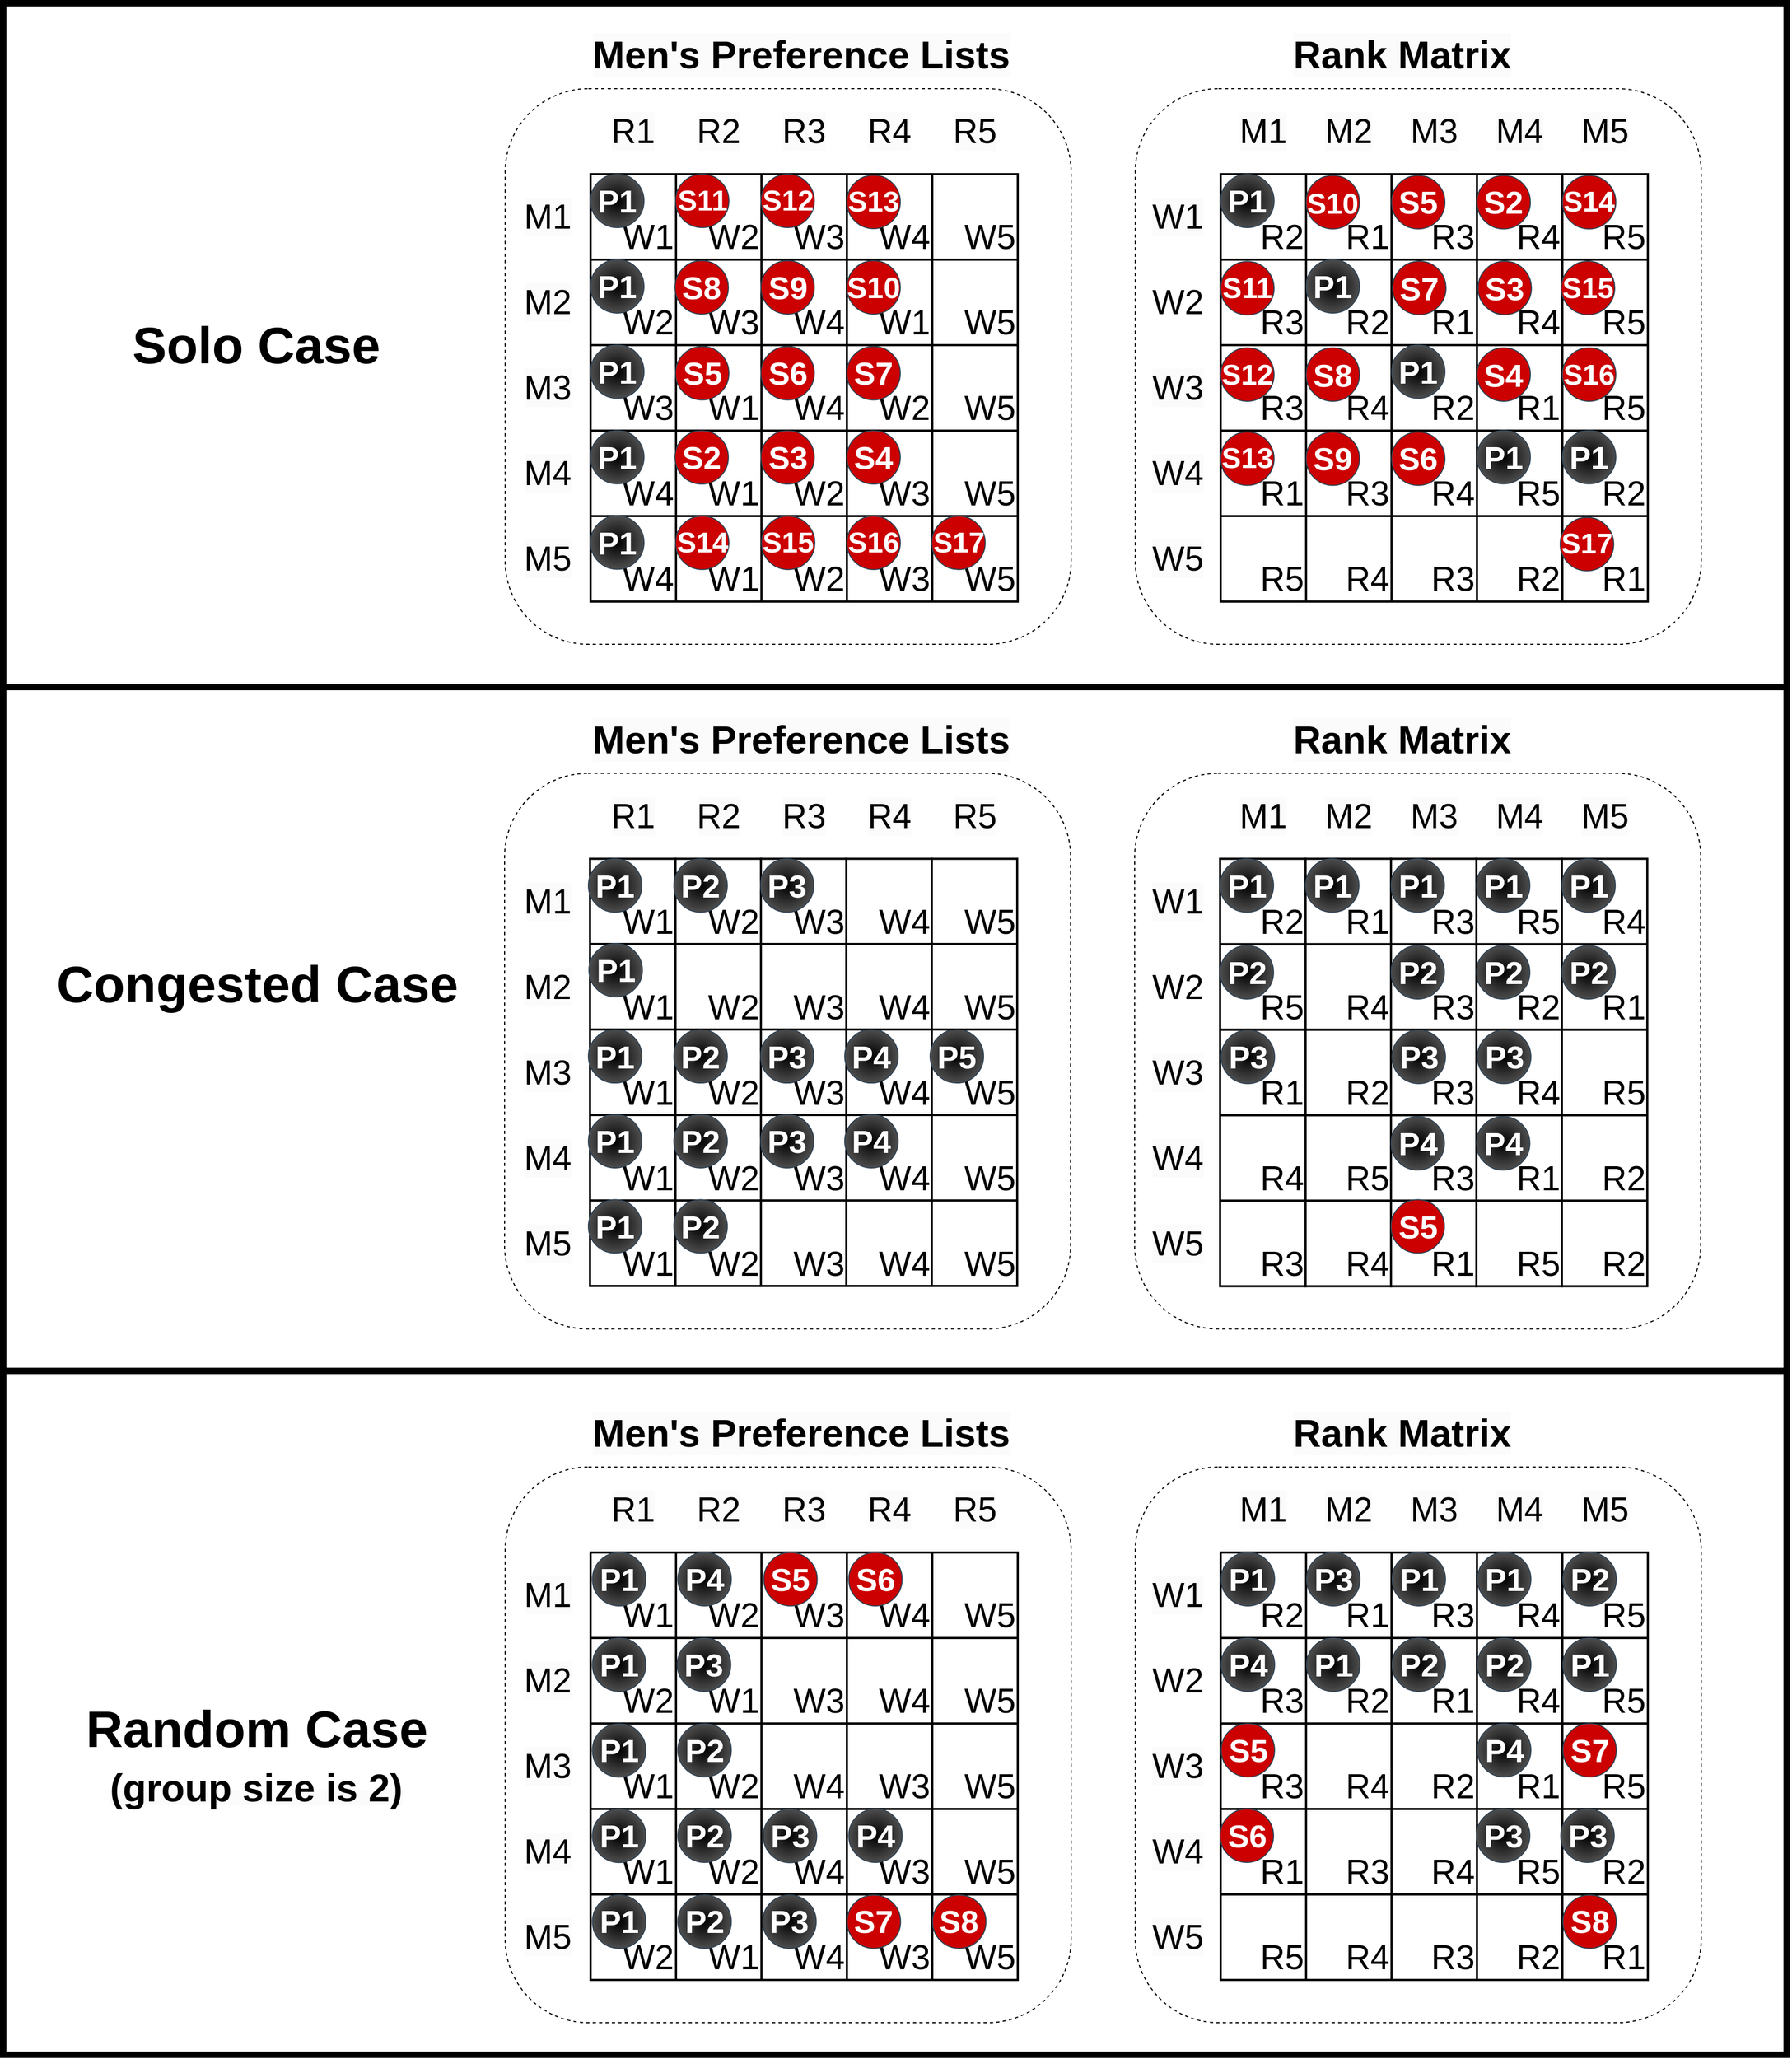 <mxfile version="24.7.1" type="github">
  <diagram name="Page-1" id="5yNXyTRynFwgoqAezpl-">
    <mxGraphModel dx="7357" dy="3556" grid="1" gridSize="10" guides="1" tooltips="1" connect="1" arrows="1" fold="1" page="1" pageScale="1" pageWidth="850" pageHeight="1100" math="0" shadow="0">
      <root>
        <mxCell id="0" />
        <mxCell id="1" parent="0" />
        <mxCell id="fvb5gtVo6fmUi9d4q23c-2" value="e" style="rounded=0;whiteSpace=wrap;html=1;fillColor=none;strokeWidth=6;" parent="1" vertex="1">
          <mxGeometry x="-790" y="-160" width="1670" height="1920" as="geometry" />
        </mxCell>
        <mxCell id="fvb5gtVo6fmUi9d4q23c-5" value="&lt;font style=&quot;font-size: 48px;&quot;&gt;&lt;b style=&quot;font-size: 48px;&quot;&gt;Solo Case&lt;/b&gt;&lt;/font&gt;" style="text;strokeColor=none;align=center;fillColor=none;html=1;verticalAlign=middle;whiteSpace=wrap;rounded=0;fontSize=48;" parent="1" vertex="1">
          <mxGeometry x="-672.75" y="120.25" width="240" height="80" as="geometry" />
        </mxCell>
        <mxCell id="fvb5gtVo6fmUi9d4q23c-6" value="&lt;font style=&quot;font-size: 48px;&quot;&gt;&lt;b style=&quot;font-size: 48px;&quot;&gt;Congested Case&lt;/b&gt;&lt;/font&gt;" style="text;strokeColor=none;align=center;fillColor=none;html=1;verticalAlign=middle;whiteSpace=wrap;rounded=0;fontSize=48;" parent="1" vertex="1">
          <mxGeometry x="-742.5" y="684" width="379.5" height="148.5" as="geometry" />
        </mxCell>
        <mxCell id="fvb5gtVo6fmUi9d4q23c-7" value="" style="endArrow=none;html=1;rounded=0;strokeWidth=6;" parent="1" edge="1">
          <mxGeometry width="50" height="50" relative="1" as="geometry">
            <mxPoint x="-790" y="480" as="sourcePoint" />
            <mxPoint x="880" y="480" as="targetPoint" />
          </mxGeometry>
        </mxCell>
        <mxCell id="fvb5gtVo6fmUi9d4q23c-8" value="" style="endArrow=none;html=1;rounded=0;strokeWidth=6;" parent="1" edge="1">
          <mxGeometry width="50" height="50" relative="1" as="geometry">
            <mxPoint x="-790" y="1120" as="sourcePoint" />
            <mxPoint x="880" y="1120" as="targetPoint" />
          </mxGeometry>
        </mxCell>
        <mxCell id="fvb5gtVo6fmUi9d4q23c-9" value="&lt;font style=&quot;font-size: 48px;&quot;&gt;&lt;b style=&quot;font-size: 48px;&quot;&gt;Random Case&lt;/b&gt;&lt;/font&gt;" style="text;strokeColor=none;align=center;fillColor=none;html=1;verticalAlign=middle;whiteSpace=wrap;rounded=0;fontSize=48;" parent="1" vertex="1">
          <mxGeometry x="-725" y="1381.67" width="344.5" height="146.67" as="geometry" />
        </mxCell>
        <mxCell id="fvb5gtVo6fmUi9d4q23c-131" value="" style="rounded=1;whiteSpace=wrap;html=1;dashed=1;" parent="1" vertex="1">
          <mxGeometry x="-320" y="-80" width="530" height="520" as="geometry" />
        </mxCell>
        <mxCell id="fvb5gtVo6fmUi9d4q23c-132" value="&lt;div style=&quot;font-size: 32px;&quot;&gt;W1&lt;/div&gt;" style="rounded=0;whiteSpace=wrap;html=1;fontSize=32;verticalAlign=bottom;align=right;strokeWidth=2;" parent="1" vertex="1">
          <mxGeometry x="-240" width="80" height="80" as="geometry" />
        </mxCell>
        <mxCell id="fvb5gtVo6fmUi9d4q23c-133" value="&lt;div style=&quot;font-size: 32px;&quot;&gt;W2&lt;/div&gt;" style="rounded=0;whiteSpace=wrap;html=1;fontSize=32;verticalAlign=bottom;align=right;strokeWidth=2;" parent="1" vertex="1">
          <mxGeometry x="-160" width="80" height="80" as="geometry" />
        </mxCell>
        <mxCell id="fvb5gtVo6fmUi9d4q23c-134" value="&lt;div style=&quot;font-size: 32px;&quot;&gt;W3&lt;/div&gt;" style="rounded=0;whiteSpace=wrap;html=1;fontSize=32;verticalAlign=bottom;align=right;strokeWidth=2;" parent="1" vertex="1">
          <mxGeometry x="-80" width="80" height="80" as="geometry" />
        </mxCell>
        <mxCell id="fvb5gtVo6fmUi9d4q23c-135" value="&lt;div style=&quot;font-size: 32px;&quot;&gt;W4&lt;/div&gt;" style="rounded=0;whiteSpace=wrap;html=1;fontSize=32;verticalAlign=bottom;align=right;strokeWidth=2;" parent="1" vertex="1">
          <mxGeometry width="80" height="80" as="geometry" />
        </mxCell>
        <mxCell id="fvb5gtVo6fmUi9d4q23c-136" value="&lt;div style=&quot;font-size: 32px;&quot;&gt;W5&lt;/div&gt;" style="rounded=0;whiteSpace=wrap;html=1;fontSize=32;verticalAlign=bottom;align=right;strokeWidth=2;direction=south;" parent="1" vertex="1">
          <mxGeometry x="80" width="80" height="80" as="geometry" />
        </mxCell>
        <mxCell id="fvb5gtVo6fmUi9d4q23c-137" value="&lt;div style=&quot;font-size: 32px;&quot;&gt;W2&lt;/div&gt;" style="rounded=0;whiteSpace=wrap;html=1;fontSize=32;verticalAlign=bottom;align=right;strokeWidth=2;" parent="1" vertex="1">
          <mxGeometry x="-240" y="80" width="80" height="80" as="geometry" />
        </mxCell>
        <mxCell id="fvb5gtVo6fmUi9d4q23c-138" value="&lt;div style=&quot;font-size: 32px;&quot;&gt;W3&lt;/div&gt;" style="rounded=0;whiteSpace=wrap;html=1;fontSize=32;verticalAlign=bottom;align=right;strokeWidth=2;" parent="1" vertex="1">
          <mxGeometry x="-160" y="80" width="80" height="80" as="geometry" />
        </mxCell>
        <mxCell id="fvb5gtVo6fmUi9d4q23c-139" value="&lt;div style=&quot;font-size: 32px;&quot;&gt;W4&lt;/div&gt;" style="rounded=0;whiteSpace=wrap;html=1;fontSize=32;verticalAlign=bottom;align=right;strokeWidth=2;" parent="1" vertex="1">
          <mxGeometry x="-80" y="80" width="80" height="80" as="geometry" />
        </mxCell>
        <mxCell id="fvb5gtVo6fmUi9d4q23c-140" value="&lt;div style=&quot;font-size: 32px;&quot;&gt;W1&lt;/div&gt;" style="rounded=0;whiteSpace=wrap;html=1;fontSize=32;verticalAlign=bottom;align=right;strokeWidth=2;" parent="1" vertex="1">
          <mxGeometry y="80" width="80" height="80" as="geometry" />
        </mxCell>
        <mxCell id="fvb5gtVo6fmUi9d4q23c-141" value="&lt;div style=&quot;font-size: 32px;&quot;&gt;W5&lt;/div&gt;" style="rounded=0;whiteSpace=wrap;html=1;fontSize=32;verticalAlign=bottom;align=right;strokeWidth=2;" parent="1" vertex="1">
          <mxGeometry x="80" y="80" width="80" height="80" as="geometry" />
        </mxCell>
        <mxCell id="fvb5gtVo6fmUi9d4q23c-142" value="&lt;div style=&quot;font-size: 32px;&quot;&gt;W3&lt;/div&gt;" style="rounded=0;whiteSpace=wrap;html=1;fontSize=32;verticalAlign=bottom;align=right;strokeWidth=2;" parent="1" vertex="1">
          <mxGeometry x="-240" y="160" width="80" height="80" as="geometry" />
        </mxCell>
        <mxCell id="fvb5gtVo6fmUi9d4q23c-143" value="&lt;div style=&quot;font-size: 32px;&quot;&gt;W1&lt;/div&gt;" style="rounded=0;whiteSpace=wrap;html=1;fontSize=32;verticalAlign=bottom;align=right;strokeWidth=2;" parent="1" vertex="1">
          <mxGeometry x="-160" y="160" width="80" height="80" as="geometry" />
        </mxCell>
        <mxCell id="fvb5gtVo6fmUi9d4q23c-144" value="&lt;div style=&quot;font-size: 32px;&quot;&gt;W4&lt;/div&gt;" style="rounded=0;whiteSpace=wrap;html=1;fontSize=32;verticalAlign=bottom;align=right;strokeWidth=2;" parent="1" vertex="1">
          <mxGeometry x="-80" y="160" width="80" height="80" as="geometry" />
        </mxCell>
        <mxCell id="fvb5gtVo6fmUi9d4q23c-145" value="&lt;div style=&quot;font-size: 32px;&quot;&gt;W2&lt;/div&gt;" style="rounded=0;whiteSpace=wrap;html=1;fontSize=32;verticalAlign=bottom;align=right;strokeWidth=2;" parent="1" vertex="1">
          <mxGeometry y="160" width="80" height="80" as="geometry" />
        </mxCell>
        <mxCell id="fvb5gtVo6fmUi9d4q23c-146" value="&lt;div style=&quot;font-size: 32px;&quot;&gt;W5&lt;/div&gt;" style="rounded=0;whiteSpace=wrap;html=1;fontSize=32;verticalAlign=bottom;align=right;strokeWidth=2;" parent="1" vertex="1">
          <mxGeometry x="80" y="160" width="80" height="80" as="geometry" />
        </mxCell>
        <mxCell id="fvb5gtVo6fmUi9d4q23c-147" value="&lt;div style=&quot;font-size: 32px;&quot;&gt;W4&lt;/div&gt;" style="rounded=0;whiteSpace=wrap;html=1;fontSize=32;verticalAlign=bottom;align=right;strokeWidth=2;" parent="1" vertex="1">
          <mxGeometry x="-240" y="240" width="80" height="80" as="geometry" />
        </mxCell>
        <mxCell id="fvb5gtVo6fmUi9d4q23c-148" value="&lt;div style=&quot;font-size: 32px;&quot;&gt;W1&lt;/div&gt;" style="rounded=0;whiteSpace=wrap;html=1;fontSize=32;verticalAlign=bottom;align=right;strokeWidth=2;" parent="1" vertex="1">
          <mxGeometry x="-160" y="240" width="80" height="80" as="geometry" />
        </mxCell>
        <mxCell id="fvb5gtVo6fmUi9d4q23c-149" value="&lt;div style=&quot;font-size: 32px;&quot;&gt;W2&lt;/div&gt;" style="rounded=0;whiteSpace=wrap;html=1;fontSize=32;verticalAlign=bottom;align=right;strokeWidth=2;" parent="1" vertex="1">
          <mxGeometry x="-80" y="240" width="80" height="80" as="geometry" />
        </mxCell>
        <mxCell id="fvb5gtVo6fmUi9d4q23c-150" value="&lt;div style=&quot;font-size: 32px;&quot;&gt;W3&lt;/div&gt;" style="rounded=0;whiteSpace=wrap;html=1;fontSize=32;verticalAlign=bottom;align=right;strokeWidth=2;" parent="1" vertex="1">
          <mxGeometry y="240" width="80" height="80" as="geometry" />
        </mxCell>
        <mxCell id="fvb5gtVo6fmUi9d4q23c-151" value="&lt;div style=&quot;font-size: 32px;&quot;&gt;W5&lt;/div&gt;" style="rounded=0;whiteSpace=wrap;html=1;fontSize=32;verticalAlign=bottom;align=right;strokeWidth=2;" parent="1" vertex="1">
          <mxGeometry x="80" y="240" width="80" height="80" as="geometry" />
        </mxCell>
        <mxCell id="fvb5gtVo6fmUi9d4q23c-152" value="&lt;div style=&quot;font-size: 32px;&quot;&gt;W4&lt;/div&gt;" style="rounded=0;whiteSpace=wrap;html=1;fontSize=32;verticalAlign=bottom;align=right;strokeWidth=2;" parent="1" vertex="1">
          <mxGeometry x="-240" y="320" width="80" height="80" as="geometry" />
        </mxCell>
        <mxCell id="fvb5gtVo6fmUi9d4q23c-153" value="&lt;div style=&quot;font-size: 32px;&quot;&gt;W1&lt;/div&gt;" style="rounded=0;whiteSpace=wrap;html=1;fontSize=32;verticalAlign=bottom;align=right;strokeWidth=2;" parent="1" vertex="1">
          <mxGeometry x="-160" y="320" width="80" height="80" as="geometry" />
        </mxCell>
        <mxCell id="fvb5gtVo6fmUi9d4q23c-154" value="&lt;div style=&quot;font-size: 32px;&quot;&gt;W2&lt;/div&gt;" style="rounded=0;whiteSpace=wrap;html=1;fontSize=32;verticalAlign=bottom;align=right;strokeWidth=2;" parent="1" vertex="1">
          <mxGeometry x="-80" y="320" width="80" height="80" as="geometry" />
        </mxCell>
        <mxCell id="fvb5gtVo6fmUi9d4q23c-155" value="&lt;div style=&quot;font-size: 32px;&quot;&gt;W3&lt;/div&gt;" style="rounded=0;whiteSpace=wrap;html=1;fontSize=32;verticalAlign=bottom;align=right;strokeWidth=2;" parent="1" vertex="1">
          <mxGeometry y="320" width="80" height="80" as="geometry" />
        </mxCell>
        <mxCell id="fvb5gtVo6fmUi9d4q23c-156" value="&lt;div style=&quot;font-size: 32px;&quot;&gt;W5&lt;/div&gt;" style="rounded=0;whiteSpace=wrap;html=1;fontSize=32;verticalAlign=bottom;align=right;strokeWidth=2;" parent="1" vertex="1">
          <mxGeometry x="80" y="320" width="80" height="80" as="geometry" />
        </mxCell>
        <mxCell id="fvb5gtVo6fmUi9d4q23c-157" value="&lt;span style=&quot;color: rgb(0, 0, 0); font-family: Helvetica; font-size: 32px; font-style: normal; font-variant-ligatures: normal; font-variant-caps: normal; font-weight: 400; letter-spacing: normal; orphans: 2; text-indent: 0px; text-transform: none; widows: 2; word-spacing: 0px; -webkit-text-stroke-width: 0px; white-space: normal; background-color: rgb(251, 251, 251); text-decoration-thickness: initial; text-decoration-style: initial; text-decoration-color: initial; float: none; display: inline !important;&quot;&gt;M1&lt;/span&gt;" style="text;whiteSpace=wrap;html=1;align=center;verticalAlign=middle;" parent="1" vertex="1">
          <mxGeometry x="-320" width="80" height="80" as="geometry" />
        </mxCell>
        <mxCell id="fvb5gtVo6fmUi9d4q23c-158" value="&lt;span style=&quot;color: rgb(0, 0, 0); font-family: Helvetica; font-size: 32px; font-style: normal; font-variant-ligatures: normal; font-variant-caps: normal; font-weight: 400; letter-spacing: normal; orphans: 2; text-indent: 0px; text-transform: none; widows: 2; word-spacing: 0px; -webkit-text-stroke-width: 0px; white-space: normal; background-color: rgb(251, 251, 251); text-decoration-thickness: initial; text-decoration-style: initial; text-decoration-color: initial; float: none; display: inline !important;&quot;&gt;M2&lt;/span&gt;" style="text;whiteSpace=wrap;html=1;align=center;verticalAlign=middle;" parent="1" vertex="1">
          <mxGeometry x="-320" y="80" width="80" height="80" as="geometry" />
        </mxCell>
        <mxCell id="fvb5gtVo6fmUi9d4q23c-159" value="&lt;span style=&quot;color: rgb(0, 0, 0); font-family: Helvetica; font-size: 32px; font-style: normal; font-variant-ligatures: normal; font-variant-caps: normal; font-weight: 400; letter-spacing: normal; orphans: 2; text-indent: 0px; text-transform: none; widows: 2; word-spacing: 0px; -webkit-text-stroke-width: 0px; white-space: normal; background-color: rgb(251, 251, 251); text-decoration-thickness: initial; text-decoration-style: initial; text-decoration-color: initial; float: none; display: inline !important;&quot;&gt;M3&lt;/span&gt;" style="text;whiteSpace=wrap;html=1;align=center;verticalAlign=middle;" parent="1" vertex="1">
          <mxGeometry x="-320" y="160" width="80" height="80" as="geometry" />
        </mxCell>
        <mxCell id="fvb5gtVo6fmUi9d4q23c-160" value="&lt;span style=&quot;color: rgb(0, 0, 0); font-family: Helvetica; font-size: 32px; font-style: normal; font-variant-ligatures: normal; font-variant-caps: normal; font-weight: 400; letter-spacing: normal; orphans: 2; text-indent: 0px; text-transform: none; widows: 2; word-spacing: 0px; -webkit-text-stroke-width: 0px; white-space: normal; background-color: rgb(251, 251, 251); text-decoration-thickness: initial; text-decoration-style: initial; text-decoration-color: initial; float: none; display: inline !important;&quot;&gt;M4&lt;/span&gt;" style="text;whiteSpace=wrap;html=1;align=center;verticalAlign=middle;" parent="1" vertex="1">
          <mxGeometry x="-320" y="240" width="80" height="80" as="geometry" />
        </mxCell>
        <mxCell id="fvb5gtVo6fmUi9d4q23c-161" value="&lt;span style=&quot;color: rgb(0, 0, 0); font-family: Helvetica; font-size: 32px; font-style: normal; font-variant-ligatures: normal; font-variant-caps: normal; font-weight: 400; letter-spacing: normal; orphans: 2; text-indent: 0px; text-transform: none; widows: 2; word-spacing: 0px; -webkit-text-stroke-width: 0px; white-space: normal; background-color: rgb(251, 251, 251); text-decoration-thickness: initial; text-decoration-style: initial; text-decoration-color: initial; float: none; display: inline !important;&quot;&gt;M5&lt;/span&gt;" style="text;whiteSpace=wrap;html=1;align=center;verticalAlign=middle;" parent="1" vertex="1">
          <mxGeometry x="-320" y="320" width="80" height="80" as="geometry" />
        </mxCell>
        <mxCell id="fvb5gtVo6fmUi9d4q23c-162" value="&lt;span style=&quot;color: rgb(0, 0, 0); font-family: Helvetica; font-size: 32px; font-style: normal; font-variant-ligatures: normal; font-variant-caps: normal; font-weight: 400; letter-spacing: normal; orphans: 2; text-indent: 0px; text-transform: none; widows: 2; word-spacing: 0px; -webkit-text-stroke-width: 0px; white-space: normal; background-color: rgb(251, 251, 251); text-decoration-thickness: initial; text-decoration-style: initial; text-decoration-color: initial; float: none; display: inline !important;&quot;&gt;R1&lt;/span&gt;" style="text;whiteSpace=wrap;html=1;align=center;verticalAlign=middle;" parent="1" vertex="1">
          <mxGeometry x="-240" y="-80" width="80" height="80" as="geometry" />
        </mxCell>
        <mxCell id="fvb5gtVo6fmUi9d4q23c-163" value="&lt;span style=&quot;color: rgb(0, 0, 0); font-family: Helvetica; font-size: 32px; font-style: normal; font-variant-ligatures: normal; font-variant-caps: normal; font-weight: 400; letter-spacing: normal; orphans: 2; text-indent: 0px; text-transform: none; widows: 2; word-spacing: 0px; -webkit-text-stroke-width: 0px; white-space: normal; background-color: rgb(251, 251, 251); text-decoration-thickness: initial; text-decoration-style: initial; text-decoration-color: initial; float: none; display: inline !important;&quot;&gt;R2&lt;/span&gt;" style="text;whiteSpace=wrap;html=1;align=center;verticalAlign=middle;" parent="1" vertex="1">
          <mxGeometry x="-160" y="-80" width="80" height="80" as="geometry" />
        </mxCell>
        <mxCell id="fvb5gtVo6fmUi9d4q23c-164" value="&lt;span style=&quot;color: rgb(0, 0, 0); font-family: Helvetica; font-size: 32px; font-style: normal; font-variant-ligatures: normal; font-variant-caps: normal; font-weight: 400; letter-spacing: normal; orphans: 2; text-indent: 0px; text-transform: none; widows: 2; word-spacing: 0px; -webkit-text-stroke-width: 0px; white-space: normal; background-color: rgb(251, 251, 251); text-decoration-thickness: initial; text-decoration-style: initial; text-decoration-color: initial; float: none; display: inline !important;&quot;&gt;R3&lt;/span&gt;" style="text;whiteSpace=wrap;html=1;align=center;verticalAlign=middle;" parent="1" vertex="1">
          <mxGeometry x="-80" y="-80" width="80" height="80" as="geometry" />
        </mxCell>
        <mxCell id="fvb5gtVo6fmUi9d4q23c-165" value="&lt;span style=&quot;color: rgb(0, 0, 0); font-family: Helvetica; font-size: 32px; font-style: normal; font-variant-ligatures: normal; font-variant-caps: normal; font-weight: 400; letter-spacing: normal; orphans: 2; text-indent: 0px; text-transform: none; widows: 2; word-spacing: 0px; -webkit-text-stroke-width: 0px; white-space: normal; background-color: rgb(251, 251, 251); text-decoration-thickness: initial; text-decoration-style: initial; text-decoration-color: initial; float: none; display: inline !important;&quot;&gt;R4&lt;/span&gt;" style="text;whiteSpace=wrap;html=1;align=center;verticalAlign=middle;" parent="1" vertex="1">
          <mxGeometry y="-80" width="80" height="80" as="geometry" />
        </mxCell>
        <mxCell id="fvb5gtVo6fmUi9d4q23c-166" value="&lt;span style=&quot;color: rgb(0, 0, 0); font-family: Helvetica; font-size: 32px; font-style: normal; font-variant-ligatures: normal; font-variant-caps: normal; font-weight: 400; letter-spacing: normal; orphans: 2; text-indent: 0px; text-transform: none; widows: 2; word-spacing: 0px; -webkit-text-stroke-width: 0px; white-space: normal; background-color: rgb(251, 251, 251); text-decoration-thickness: initial; text-decoration-style: initial; text-decoration-color: initial; float: none; display: inline !important;&quot;&gt;R5&lt;/span&gt;" style="text;whiteSpace=wrap;html=1;align=center;verticalAlign=middle;" parent="1" vertex="1">
          <mxGeometry x="80" y="-80" width="80" height="80" as="geometry" />
        </mxCell>
        <mxCell id="fvb5gtVo6fmUi9d4q23c-167" value="&lt;span style=&quot;color: rgb(0, 0, 0); font-family: Helvetica; font-size: 36px; font-style: normal; font-variant-ligatures: normal; font-variant-caps: normal; font-weight: 700; letter-spacing: normal; orphans: 2; text-align: center; text-indent: 0px; text-transform: none; widows: 2; word-spacing: 0px; -webkit-text-stroke-width: 0px; white-space: nowrap; background-color: rgb(251, 251, 251); text-decoration-thickness: initial; text-decoration-style: initial; text-decoration-color: initial; display: inline !important; float: none;&quot;&gt;Men&#39;s Preference Lists&lt;/span&gt;" style="text;whiteSpace=wrap;html=1;" parent="1" vertex="1">
          <mxGeometry x="-240" y="-140" width="400" height="70" as="geometry" />
        </mxCell>
        <mxCell id="fvb5gtVo6fmUi9d4q23c-168" value="" style="rounded=1;whiteSpace=wrap;html=1;dashed=1;" parent="1" vertex="1">
          <mxGeometry x="270" y="-80" width="530" height="520" as="geometry" />
        </mxCell>
        <mxCell id="fvb5gtVo6fmUi9d4q23c-169" value="&lt;div style=&quot;font-size: 32px;&quot;&gt;R2&lt;/div&gt;" style="rounded=0;whiteSpace=wrap;html=1;fontSize=32;verticalAlign=bottom;align=right;strokeWidth=2;" parent="1" vertex="1">
          <mxGeometry x="350" width="80" height="80" as="geometry" />
        </mxCell>
        <mxCell id="fvb5gtVo6fmUi9d4q23c-170" value="&lt;div style=&quot;font-size: 32px;&quot;&gt;R1&lt;/div&gt;" style="rounded=0;whiteSpace=wrap;html=1;fontSize=32;verticalAlign=bottom;align=right;strokeWidth=2;" parent="1" vertex="1">
          <mxGeometry x="430" width="80" height="80" as="geometry" />
        </mxCell>
        <mxCell id="fvb5gtVo6fmUi9d4q23c-171" value="&lt;div style=&quot;font-size: 32px;&quot;&gt;R3&lt;/div&gt;" style="rounded=0;whiteSpace=wrap;html=1;fontSize=32;verticalAlign=bottom;align=right;strokeWidth=2;" parent="1" vertex="1">
          <mxGeometry x="510" width="80" height="80" as="geometry" />
        </mxCell>
        <mxCell id="fvb5gtVo6fmUi9d4q23c-172" value="&lt;div style=&quot;font-size: 32px;&quot;&gt;R4&lt;/div&gt;" style="rounded=0;whiteSpace=wrap;html=1;fontSize=32;verticalAlign=bottom;align=right;strokeWidth=2;" parent="1" vertex="1">
          <mxGeometry x="590" width="80" height="80" as="geometry" />
        </mxCell>
        <mxCell id="fvb5gtVo6fmUi9d4q23c-173" value="&lt;div style=&quot;font-size: 32px;&quot;&gt;R5&lt;/div&gt;" style="rounded=0;whiteSpace=wrap;html=1;fontSize=32;verticalAlign=bottom;align=right;strokeWidth=2;direction=south;" parent="1" vertex="1">
          <mxGeometry x="670" width="80" height="80" as="geometry" />
        </mxCell>
        <mxCell id="fvb5gtVo6fmUi9d4q23c-174" value="&lt;div style=&quot;font-size: 32px;&quot;&gt;R3&lt;/div&gt;" style="rounded=0;whiteSpace=wrap;html=1;fontSize=32;verticalAlign=bottom;align=right;strokeWidth=2;" parent="1" vertex="1">
          <mxGeometry x="350" y="80" width="80" height="80" as="geometry" />
        </mxCell>
        <mxCell id="fvb5gtVo6fmUi9d4q23c-175" value="&lt;div style=&quot;font-size: 32px;&quot;&gt;R2&lt;/div&gt;" style="rounded=0;whiteSpace=wrap;html=1;fontSize=32;verticalAlign=bottom;align=right;strokeWidth=2;" parent="1" vertex="1">
          <mxGeometry x="430" y="80" width="80" height="80" as="geometry" />
        </mxCell>
        <mxCell id="fvb5gtVo6fmUi9d4q23c-176" value="&lt;div style=&quot;font-size: 32px;&quot;&gt;R1&lt;/div&gt;" style="rounded=0;whiteSpace=wrap;html=1;fontSize=32;verticalAlign=bottom;align=right;strokeWidth=2;" parent="1" vertex="1">
          <mxGeometry x="510" y="80" width="80" height="80" as="geometry" />
        </mxCell>
        <mxCell id="fvb5gtVo6fmUi9d4q23c-177" value="&lt;div style=&quot;font-size: 32px;&quot;&gt;R4&lt;/div&gt;" style="rounded=0;whiteSpace=wrap;html=1;fontSize=32;verticalAlign=bottom;align=right;strokeWidth=2;" parent="1" vertex="1">
          <mxGeometry x="590" y="80" width="80" height="80" as="geometry" />
        </mxCell>
        <mxCell id="fvb5gtVo6fmUi9d4q23c-178" value="&lt;div style=&quot;font-size: 32px;&quot;&gt;R5&lt;/div&gt;" style="rounded=0;whiteSpace=wrap;html=1;fontSize=32;verticalAlign=bottom;align=right;strokeWidth=2;" parent="1" vertex="1">
          <mxGeometry x="670" y="80" width="80" height="80" as="geometry" />
        </mxCell>
        <mxCell id="fvb5gtVo6fmUi9d4q23c-179" value="&lt;div style=&quot;font-size: 32px;&quot;&gt;R3&lt;/div&gt;" style="rounded=0;whiteSpace=wrap;html=1;fontSize=32;verticalAlign=bottom;align=right;strokeWidth=2;" parent="1" vertex="1">
          <mxGeometry x="350" y="160" width="80" height="80" as="geometry" />
        </mxCell>
        <mxCell id="fvb5gtVo6fmUi9d4q23c-180" value="&lt;div style=&quot;font-size: 32px;&quot;&gt;R4&lt;/div&gt;" style="rounded=0;whiteSpace=wrap;html=1;fontSize=32;verticalAlign=bottom;align=right;strokeWidth=2;" parent="1" vertex="1">
          <mxGeometry x="430" y="160" width="80" height="80" as="geometry" />
        </mxCell>
        <mxCell id="fvb5gtVo6fmUi9d4q23c-181" value="&lt;div style=&quot;font-size: 32px;&quot;&gt;R2&lt;/div&gt;" style="rounded=0;whiteSpace=wrap;html=1;fontSize=32;verticalAlign=bottom;align=right;strokeWidth=2;" parent="1" vertex="1">
          <mxGeometry x="510" y="160" width="80" height="80" as="geometry" />
        </mxCell>
        <mxCell id="fvb5gtVo6fmUi9d4q23c-182" value="&lt;div style=&quot;font-size: 32px;&quot;&gt;R1&lt;/div&gt;" style="rounded=0;whiteSpace=wrap;html=1;fontSize=32;verticalAlign=bottom;align=right;strokeWidth=2;" parent="1" vertex="1">
          <mxGeometry x="590" y="160" width="80" height="80" as="geometry" />
        </mxCell>
        <mxCell id="fvb5gtVo6fmUi9d4q23c-183" value="&lt;div style=&quot;font-size: 32px;&quot;&gt;R5&lt;/div&gt;" style="rounded=0;whiteSpace=wrap;html=1;fontSize=32;verticalAlign=bottom;align=right;strokeWidth=2;" parent="1" vertex="1">
          <mxGeometry x="670" y="160" width="80" height="80" as="geometry" />
        </mxCell>
        <mxCell id="fvb5gtVo6fmUi9d4q23c-184" value="&lt;div style=&quot;font-size: 32px;&quot;&gt;R1&lt;/div&gt;" style="rounded=0;whiteSpace=wrap;html=1;fontSize=32;verticalAlign=bottom;align=right;strokeWidth=2;" parent="1" vertex="1">
          <mxGeometry x="350" y="240" width="80" height="80" as="geometry" />
        </mxCell>
        <mxCell id="fvb5gtVo6fmUi9d4q23c-185" value="&lt;div style=&quot;font-size: 32px;&quot;&gt;R3&lt;/div&gt;" style="rounded=0;whiteSpace=wrap;html=1;fontSize=32;verticalAlign=bottom;align=right;strokeWidth=2;" parent="1" vertex="1">
          <mxGeometry x="430" y="240" width="80" height="80" as="geometry" />
        </mxCell>
        <mxCell id="fvb5gtVo6fmUi9d4q23c-186" value="&lt;div style=&quot;font-size: 32px;&quot;&gt;R4&lt;/div&gt;" style="rounded=0;whiteSpace=wrap;html=1;fontSize=32;verticalAlign=bottom;align=right;strokeWidth=2;" parent="1" vertex="1">
          <mxGeometry x="510" y="240" width="80" height="80" as="geometry" />
        </mxCell>
        <mxCell id="fvb5gtVo6fmUi9d4q23c-187" value="&lt;div style=&quot;font-size: 32px;&quot;&gt;R5&lt;/div&gt;" style="rounded=0;whiteSpace=wrap;html=1;fontSize=32;verticalAlign=bottom;align=right;strokeWidth=2;" parent="1" vertex="1">
          <mxGeometry x="590" y="240" width="80" height="80" as="geometry" />
        </mxCell>
        <mxCell id="fvb5gtVo6fmUi9d4q23c-188" value="&lt;div style=&quot;font-size: 32px;&quot;&gt;R2&lt;/div&gt;" style="rounded=0;whiteSpace=wrap;html=1;fontSize=32;verticalAlign=bottom;align=right;strokeWidth=2;" parent="1" vertex="1">
          <mxGeometry x="670" y="240" width="80" height="80" as="geometry" />
        </mxCell>
        <mxCell id="fvb5gtVo6fmUi9d4q23c-189" value="&lt;div style=&quot;font-size: 32px;&quot;&gt;R5&lt;/div&gt;" style="rounded=0;whiteSpace=wrap;html=1;fontSize=32;verticalAlign=bottom;align=right;strokeWidth=2;" parent="1" vertex="1">
          <mxGeometry x="350" y="320" width="80" height="80" as="geometry" />
        </mxCell>
        <mxCell id="fvb5gtVo6fmUi9d4q23c-190" value="&lt;div style=&quot;font-size: 32px;&quot;&gt;R4&lt;/div&gt;" style="rounded=0;whiteSpace=wrap;html=1;fontSize=32;verticalAlign=bottom;align=right;strokeWidth=2;" parent="1" vertex="1">
          <mxGeometry x="430" y="320" width="80" height="80" as="geometry" />
        </mxCell>
        <mxCell id="fvb5gtVo6fmUi9d4q23c-191" value="&lt;div style=&quot;font-size: 32px;&quot;&gt;R3&lt;/div&gt;" style="rounded=0;whiteSpace=wrap;html=1;fontSize=32;verticalAlign=bottom;align=right;strokeWidth=2;" parent="1" vertex="1">
          <mxGeometry x="510" y="320" width="80" height="80" as="geometry" />
        </mxCell>
        <mxCell id="fvb5gtVo6fmUi9d4q23c-192" value="&lt;div style=&quot;font-size: 32px;&quot;&gt;R2&lt;/div&gt;" style="rounded=0;whiteSpace=wrap;html=1;fontSize=32;verticalAlign=bottom;align=right;strokeWidth=2;" parent="1" vertex="1">
          <mxGeometry x="590" y="320" width="80" height="80" as="geometry" />
        </mxCell>
        <mxCell id="fvb5gtVo6fmUi9d4q23c-193" value="&lt;div style=&quot;font-size: 32px;&quot;&gt;R1&lt;/div&gt;" style="rounded=0;whiteSpace=wrap;html=1;fontSize=32;verticalAlign=bottom;align=right;strokeWidth=2;" parent="1" vertex="1">
          <mxGeometry x="670" y="320" width="80" height="80" as="geometry" />
        </mxCell>
        <mxCell id="fvb5gtVo6fmUi9d4q23c-194" value="&lt;span style=&quot;color: rgb(0, 0, 0); font-family: Helvetica; font-size: 32px; font-style: normal; font-variant-ligatures: normal; font-variant-caps: normal; font-weight: 400; letter-spacing: normal; orphans: 2; text-indent: 0px; text-transform: none; widows: 2; word-spacing: 0px; -webkit-text-stroke-width: 0px; white-space: normal; background-color: rgb(251, 251, 251); text-decoration-thickness: initial; text-decoration-style: initial; text-decoration-color: initial; float: none; display: inline !important;&quot;&gt;W1&lt;/span&gt;" style="text;whiteSpace=wrap;html=1;align=center;verticalAlign=middle;" parent="1" vertex="1">
          <mxGeometry x="270" width="80" height="80" as="geometry" />
        </mxCell>
        <mxCell id="fvb5gtVo6fmUi9d4q23c-195" value="&lt;span style=&quot;font-size: 32px;&quot;&gt;W2&lt;/span&gt;" style="text;whiteSpace=wrap;html=1;align=center;verticalAlign=middle;" parent="1" vertex="1">
          <mxGeometry x="270" y="80" width="80" height="80" as="geometry" />
        </mxCell>
        <mxCell id="fvb5gtVo6fmUi9d4q23c-196" value="&lt;span style=&quot;color: rgb(0, 0, 0); font-family: Helvetica; font-size: 32px; font-style: normal; font-variant-ligatures: normal; font-variant-caps: normal; font-weight: 400; letter-spacing: normal; orphans: 2; text-indent: 0px; text-transform: none; widows: 2; word-spacing: 0px; -webkit-text-stroke-width: 0px; white-space: normal; background-color: rgb(251, 251, 251); text-decoration-thickness: initial; text-decoration-style: initial; text-decoration-color: initial; float: none; display: inline !important;&quot;&gt;W3&lt;/span&gt;" style="text;whiteSpace=wrap;html=1;align=center;verticalAlign=middle;" parent="1" vertex="1">
          <mxGeometry x="270" y="160" width="80" height="80" as="geometry" />
        </mxCell>
        <mxCell id="fvb5gtVo6fmUi9d4q23c-197" value="&lt;span style=&quot;color: rgb(0, 0, 0); font-family: Helvetica; font-size: 32px; font-style: normal; font-variant-ligatures: normal; font-variant-caps: normal; font-weight: 400; letter-spacing: normal; orphans: 2; text-indent: 0px; text-transform: none; widows: 2; word-spacing: 0px; -webkit-text-stroke-width: 0px; white-space: normal; background-color: rgb(251, 251, 251); text-decoration-thickness: initial; text-decoration-style: initial; text-decoration-color: initial; float: none; display: inline !important;&quot;&gt;W4&lt;/span&gt;" style="text;whiteSpace=wrap;html=1;align=center;verticalAlign=middle;" parent="1" vertex="1">
          <mxGeometry x="270" y="240" width="80" height="80" as="geometry" />
        </mxCell>
        <mxCell id="fvb5gtVo6fmUi9d4q23c-198" value="&lt;span style=&quot;color: rgb(0, 0, 0); font-family: Helvetica; font-size: 32px; font-style: normal; font-variant-ligatures: normal; font-variant-caps: normal; font-weight: 400; letter-spacing: normal; orphans: 2; text-indent: 0px; text-transform: none; widows: 2; word-spacing: 0px; -webkit-text-stroke-width: 0px; white-space: normal; background-color: rgb(251, 251, 251); text-decoration-thickness: initial; text-decoration-style: initial; text-decoration-color: initial; float: none; display: inline !important;&quot;&gt;W5&lt;/span&gt;" style="text;whiteSpace=wrap;html=1;align=center;verticalAlign=middle;" parent="1" vertex="1">
          <mxGeometry x="270" y="320" width="80" height="80" as="geometry" />
        </mxCell>
        <mxCell id="fvb5gtVo6fmUi9d4q23c-199" value="&lt;span style=&quot;color: rgb(0, 0, 0); font-family: Helvetica; font-size: 32px; font-style: normal; font-variant-ligatures: normal; font-variant-caps: normal; font-weight: 400; letter-spacing: normal; orphans: 2; text-indent: 0px; text-transform: none; widows: 2; word-spacing: 0px; -webkit-text-stroke-width: 0px; white-space: normal; background-color: rgb(251, 251, 251); text-decoration-thickness: initial; text-decoration-style: initial; text-decoration-color: initial; float: none; display: inline !important;&quot;&gt;M1&lt;/span&gt;" style="text;whiteSpace=wrap;html=1;align=center;verticalAlign=middle;" parent="1" vertex="1">
          <mxGeometry x="350" y="-80" width="80" height="80" as="geometry" />
        </mxCell>
        <mxCell id="fvb5gtVo6fmUi9d4q23c-200" value="&lt;span style=&quot;color: rgb(0, 0, 0); font-family: Helvetica; font-size: 32px; font-style: normal; font-variant-ligatures: normal; font-variant-caps: normal; font-weight: 400; letter-spacing: normal; orphans: 2; text-indent: 0px; text-transform: none; widows: 2; word-spacing: 0px; -webkit-text-stroke-width: 0px; white-space: normal; background-color: rgb(251, 251, 251); text-decoration-thickness: initial; text-decoration-style: initial; text-decoration-color: initial; float: none; display: inline !important;&quot;&gt;M2&lt;/span&gt;" style="text;whiteSpace=wrap;html=1;align=center;verticalAlign=middle;" parent="1" vertex="1">
          <mxGeometry x="430" y="-80" width="80" height="80" as="geometry" />
        </mxCell>
        <mxCell id="fvb5gtVo6fmUi9d4q23c-201" value="&lt;span style=&quot;color: rgb(0, 0, 0); font-family: Helvetica; font-size: 32px; font-style: normal; font-variant-ligatures: normal; font-variant-caps: normal; font-weight: 400; letter-spacing: normal; orphans: 2; text-indent: 0px; text-transform: none; widows: 2; word-spacing: 0px; -webkit-text-stroke-width: 0px; white-space: normal; background-color: rgb(251, 251, 251); text-decoration-thickness: initial; text-decoration-style: initial; text-decoration-color: initial; float: none; display: inline !important;&quot;&gt;M3&lt;/span&gt;" style="text;whiteSpace=wrap;html=1;align=center;verticalAlign=middle;" parent="1" vertex="1">
          <mxGeometry x="510" y="-80" width="80" height="80" as="geometry" />
        </mxCell>
        <mxCell id="fvb5gtVo6fmUi9d4q23c-202" value="&lt;span style=&quot;color: rgb(0, 0, 0); font-family: Helvetica; font-size: 32px; font-style: normal; font-variant-ligatures: normal; font-variant-caps: normal; font-weight: 400; letter-spacing: normal; orphans: 2; text-indent: 0px; text-transform: none; widows: 2; word-spacing: 0px; -webkit-text-stroke-width: 0px; white-space: normal; background-color: rgb(251, 251, 251); text-decoration-thickness: initial; text-decoration-style: initial; text-decoration-color: initial; float: none; display: inline !important;&quot;&gt;M4&lt;/span&gt;" style="text;whiteSpace=wrap;html=1;align=center;verticalAlign=middle;" parent="1" vertex="1">
          <mxGeometry x="590" y="-80" width="80" height="80" as="geometry" />
        </mxCell>
        <mxCell id="fvb5gtVo6fmUi9d4q23c-203" value="&lt;span style=&quot;color: rgb(0, 0, 0); font-family: Helvetica; font-size: 32px; font-style: normal; font-variant-ligatures: normal; font-variant-caps: normal; font-weight: 400; letter-spacing: normal; orphans: 2; text-indent: 0px; text-transform: none; widows: 2; word-spacing: 0px; -webkit-text-stroke-width: 0px; white-space: normal; background-color: rgb(251, 251, 251); text-decoration-thickness: initial; text-decoration-style: initial; text-decoration-color: initial; float: none; display: inline !important;&quot;&gt;M5&lt;/span&gt;" style="text;whiteSpace=wrap;html=1;align=center;verticalAlign=middle;" parent="1" vertex="1">
          <mxGeometry x="670" y="-80" width="80" height="80" as="geometry" />
        </mxCell>
        <mxCell id="fvb5gtVo6fmUi9d4q23c-204" value="&lt;span style=&quot;color: rgb(0, 0, 0); font-family: Helvetica; font-size: 36px; font-style: normal; font-variant-ligatures: normal; font-variant-caps: normal; font-weight: 700; letter-spacing: normal; orphans: 2; text-indent: 0px; text-transform: none; widows: 2; word-spacing: 0px; -webkit-text-stroke-width: 0px; white-space: nowrap; background-color: rgb(251, 251, 251); text-decoration-thickness: initial; text-decoration-style: initial; text-decoration-color: initial; float: none; display: inline !important;&quot;&gt;Rank Matrix&lt;/span&gt;" style="text;whiteSpace=wrap;html=1;align=center;" parent="1" vertex="1">
          <mxGeometry x="420" y="-140" width="200" height="70" as="geometry" />
        </mxCell>
        <mxCell id="fvb5gtVo6fmUi9d4q23c-205" value="&lt;font style=&quot;font-size: 30px;&quot;&gt;P1&lt;/font&gt;" style="ellipse;whiteSpace=wrap;html=1;aspect=fixed;strokeColor=#314354;align=center;verticalAlign=middle;fontFamily=Helvetica;fontSize=30;fillColor=#000000;fontColor=#ffffff;fillStyle=solid;strokeWidth=1;fontStyle=1;gradientColor=#4D4D4D;gradientDirection=radial;" parent="1" vertex="1">
          <mxGeometry x="-240" y="159.75" width="50" height="50" as="geometry" />
        </mxCell>
        <mxCell id="fvb5gtVo6fmUi9d4q23c-206" value="&lt;font style=&quot;font-size: 30px;&quot;&gt;P1&lt;/font&gt;" style="ellipse;whiteSpace=wrap;html=1;aspect=fixed;strokeColor=#314354;align=center;verticalAlign=middle;fontFamily=Helvetica;fontSize=30;fillColor=#000000;fontColor=#ffffff;fillStyle=solid;strokeWidth=1;fontStyle=1;gradientColor=#4D4D4D;gradientDirection=radial;" parent="1" vertex="1">
          <mxGeometry x="-240" y="80" width="50" height="50" as="geometry" />
        </mxCell>
        <mxCell id="fvb5gtVo6fmUi9d4q23c-207" value="&lt;font style=&quot;font-size: 30px;&quot;&gt;P1&lt;/font&gt;" style="ellipse;whiteSpace=wrap;html=1;aspect=fixed;strokeColor=#314354;align=center;verticalAlign=middle;fontFamily=Helvetica;fontSize=30;fillColor=#000000;fontColor=#ffffff;fillStyle=solid;strokeWidth=1;fontStyle=1;gradientColor=#4D4D4D;gradientDirection=radial;" parent="1" vertex="1">
          <mxGeometry x="-240" width="50" height="50" as="geometry" />
        </mxCell>
        <mxCell id="fvb5gtVo6fmUi9d4q23c-208" value="&lt;font style=&quot;font-size: 30px;&quot;&gt;P1&lt;/font&gt;" style="ellipse;whiteSpace=wrap;html=1;aspect=fixed;strokeColor=#314354;align=center;verticalAlign=middle;fontFamily=Helvetica;fontSize=30;fillColor=#000000;fontColor=#ffffff;fillStyle=solid;strokeWidth=1;fontStyle=1;gradientColor=#4D4D4D;gradientDirection=radial;" parent="1" vertex="1">
          <mxGeometry x="-240" y="239.75" width="50" height="50" as="geometry" />
        </mxCell>
        <mxCell id="fvb5gtVo6fmUi9d4q23c-209" value="&lt;font style=&quot;font-size: 30px;&quot;&gt;P1&lt;/font&gt;" style="ellipse;whiteSpace=wrap;html=1;aspect=fixed;strokeColor=#314354;align=center;verticalAlign=middle;fontFamily=Helvetica;fontSize=30;fillColor=#000000;fontColor=#ffffff;fillStyle=solid;strokeWidth=1;fontStyle=1;gradientColor=#4D4D4D;gradientDirection=radial;" parent="1" vertex="1">
          <mxGeometry x="-240" y="319.75" width="50" height="50" as="geometry" />
        </mxCell>
        <mxCell id="fvb5gtVo6fmUi9d4q23c-210" value="P1" style="ellipse;whiteSpace=wrap;html=1;aspect=fixed;strokeColor=#314354;align=center;verticalAlign=middle;fontFamily=Helvetica;fontSize=30;fillColor=#000000;fontColor=#ffffff;strokeWidth=1;perimeterSpacing=1;fillStyle=solid;gradientColor=#4D4D4D;fontStyle=1;gradientDirection=radial;" parent="1" vertex="1">
          <mxGeometry x="350" width="50" height="50" as="geometry" />
        </mxCell>
        <mxCell id="fvb5gtVo6fmUi9d4q23c-211" value="P1" style="ellipse;whiteSpace=wrap;html=1;aspect=fixed;strokeColor=#314354;align=center;verticalAlign=middle;fontFamily=Helvetica;fontSize=30;fillColor=#000000;fontColor=#ffffff;strokeWidth=1;perimeterSpacing=1;fillStyle=solid;fontStyle=1;gradientColor=#4D4D4D;gradientDirection=radial;" parent="1" vertex="1">
          <mxGeometry x="430" y="80" width="50" height="50" as="geometry" />
        </mxCell>
        <mxCell id="fvb5gtVo6fmUi9d4q23c-212" value="P1" style="ellipse;whiteSpace=wrap;html=1;aspect=fixed;strokeColor=#314354;align=center;verticalAlign=middle;fontFamily=Helvetica;fontSize=30;fillColor=#000000;fontColor=#ffffff;strokeWidth=1;perimeterSpacing=1;fillStyle=solid;fontStyle=1;gradientColor=#4D4D4D;gradientDirection=radial;" parent="1" vertex="1">
          <mxGeometry x="510" y="159.75" width="50" height="50" as="geometry" />
        </mxCell>
        <mxCell id="fvb5gtVo6fmUi9d4q23c-213" value="P1" style="ellipse;whiteSpace=wrap;html=1;aspect=fixed;strokeColor=#314354;align=center;verticalAlign=middle;fontFamily=Helvetica;fontSize=30;fillColor=#000000;fontColor=#ffffff;strokeWidth=1;perimeterSpacing=1;fillStyle=solid;fontStyle=1;gradientColor=#4D4D4D;gradientDirection=radial;" parent="1" vertex="1">
          <mxGeometry x="590" y="239.75" width="50" height="50" as="geometry" />
        </mxCell>
        <mxCell id="fvb5gtVo6fmUi9d4q23c-214" value="P1" style="ellipse;whiteSpace=wrap;html=1;aspect=fixed;strokeColor=#314354;align=center;verticalAlign=middle;fontFamily=Helvetica;fontSize=30;fillColor=#000000;fontColor=#ffffff;strokeWidth=1;perimeterSpacing=1;fillStyle=solid;fontStyle=1;gradientColor=#4D4D4D;gradientDirection=radial;" parent="1" vertex="1">
          <mxGeometry x="670" y="239.75" width="50" height="50" as="geometry" />
        </mxCell>
        <mxCell id="fvb5gtVo6fmUi9d4q23c-215" value="S11" style="ellipse;whiteSpace=wrap;html=1;aspect=fixed;strokeColor=#314354;align=center;verticalAlign=middle;fontFamily=Helvetica;fontSize=27;fillColor=#CC0000;fontColor=#ffffff;fontStyle=1;" parent="1" vertex="1">
          <mxGeometry x="-160.5" width="50" height="50" as="geometry" />
        </mxCell>
        <mxCell id="fvb5gtVo6fmUi9d4q23c-216" value="S12" style="ellipse;whiteSpace=wrap;html=1;aspect=fixed;strokeColor=#314354;align=center;verticalAlign=middle;fontFamily=Helvetica;fontSize=27;fillColor=#CC0000;fontColor=#ffffff;fontStyle=1;" parent="1" vertex="1">
          <mxGeometry x="-80.5" width="50" height="50" as="geometry" />
        </mxCell>
        <mxCell id="fvb5gtVo6fmUi9d4q23c-217" value="S13" style="ellipse;whiteSpace=wrap;html=1;aspect=fixed;strokeColor=#314354;align=center;verticalAlign=middle;fontFamily=Helvetica;fontSize=27;fillColor=#CC0000;fontColor=#ffffff;gradientColor=none;fillStyle=solid;strokeWidth=1;fontStyle=1;gradientDirection=radial;" parent="1" vertex="1">
          <mxGeometry y="1" width="50" height="50" as="geometry" />
        </mxCell>
        <mxCell id="fvb5gtVo6fmUi9d4q23c-218" value="S8" style="ellipse;whiteSpace=wrap;html=1;aspect=fixed;strokeColor=#314354;align=center;verticalAlign=middle;fontFamily=Helvetica;fontSize=30;fillColor=#CC0000;fontColor=#ffffff;fontStyle=1;" parent="1" vertex="1">
          <mxGeometry x="-161" y="81" width="50" height="50" as="geometry" />
        </mxCell>
        <mxCell id="fvb5gtVo6fmUi9d4q23c-219" value="S9" style="ellipse;whiteSpace=wrap;html=1;aspect=fixed;strokeColor=#314354;align=center;verticalAlign=middle;fontFamily=Helvetica;fontSize=30;fillColor=#CC0000;fontColor=#ffffff;fontStyle=1;" parent="1" vertex="1">
          <mxGeometry x="-80.5" y="81" width="50" height="50" as="geometry" />
        </mxCell>
        <mxCell id="fvb5gtVo6fmUi9d4q23c-220" value="S10" style="ellipse;whiteSpace=wrap;html=1;aspect=fixed;strokeColor=#314354;align=center;verticalAlign=middle;fontFamily=Helvetica;fontSize=28;fillColor=#CC0000;fontColor=#ffffff;gradientColor=none;fillStyle=solid;strokeWidth=1;fontStyle=1;gradientDirection=radial;" parent="1" vertex="1">
          <mxGeometry y="81" width="50" height="50" as="geometry" />
        </mxCell>
        <mxCell id="fvb5gtVo6fmUi9d4q23c-221" value="S5" style="ellipse;whiteSpace=wrap;html=1;aspect=fixed;strokeColor=#314354;align=center;verticalAlign=middle;fontFamily=Helvetica;fontSize=30;fillColor=#CC0000;fontColor=#ffffff;fontStyle=1;" parent="1" vertex="1">
          <mxGeometry x="-160.5" y="161.25" width="50" height="50" as="geometry" />
        </mxCell>
        <mxCell id="fvb5gtVo6fmUi9d4q23c-222" value="S6" style="ellipse;whiteSpace=wrap;html=1;aspect=fixed;strokeColor=#314354;align=center;verticalAlign=middle;fontFamily=Helvetica;fontSize=30;fillColor=#CC0000;fontColor=#ffffff;fontStyle=1;" parent="1" vertex="1">
          <mxGeometry x="-80.5" y="161.25" width="50" height="50" as="geometry" />
        </mxCell>
        <mxCell id="fvb5gtVo6fmUi9d4q23c-223" value="S7" style="ellipse;whiteSpace=wrap;html=1;aspect=fixed;strokeColor=#314354;align=center;verticalAlign=middle;fontFamily=Helvetica;fontSize=30;fillColor=#CC0000;fontColor=#ffffff;gradientColor=none;fillStyle=solid;strokeWidth=1;fontStyle=1;gradientDirection=radial;" parent="1" vertex="1">
          <mxGeometry y="161.25" width="50" height="50" as="geometry" />
        </mxCell>
        <mxCell id="fvb5gtVo6fmUi9d4q23c-224" value="S2" style="ellipse;whiteSpace=wrap;html=1;aspect=fixed;strokeColor=#314354;align=center;verticalAlign=middle;fontFamily=Helvetica;fontSize=30;fillColor=#CC0000;fontColor=#ffffff;fontStyle=1;" parent="1" vertex="1">
          <mxGeometry x="-161" y="240" width="50" height="50" as="geometry" />
        </mxCell>
        <mxCell id="fvb5gtVo6fmUi9d4q23c-225" value="S3" style="ellipse;whiteSpace=wrap;html=1;aspect=fixed;strokeColor=#314354;align=center;verticalAlign=middle;fontFamily=Helvetica;fontSize=30;fillColor=#CC0000;fontColor=#ffffff;fontStyle=1;" parent="1" vertex="1">
          <mxGeometry x="-80.5" y="240" width="50" height="50" as="geometry" />
        </mxCell>
        <mxCell id="fvb5gtVo6fmUi9d4q23c-226" value="S4" style="ellipse;whiteSpace=wrap;html=1;aspect=fixed;strokeColor=#314354;align=center;verticalAlign=middle;fontFamily=Helvetica;fontSize=30;fillColor=#CC0000;fontColor=#ffffff;gradientColor=none;fillStyle=solid;strokeWidth=1;fontStyle=1;gradientDirection=radial;" parent="1" vertex="1">
          <mxGeometry y="240" width="50" height="50" as="geometry" />
        </mxCell>
        <mxCell id="fvb5gtVo6fmUi9d4q23c-227" value="S14" style="ellipse;whiteSpace=wrap;html=1;aspect=fixed;strokeColor=#314354;align=center;verticalAlign=middle;fontFamily=Helvetica;fontSize=27;fillColor=#CC0000;fontColor=#ffffff;fontStyle=1;" parent="1" vertex="1">
          <mxGeometry x="-160.5" y="320" width="50" height="50" as="geometry" />
        </mxCell>
        <mxCell id="fvb5gtVo6fmUi9d4q23c-228" value="S15" style="ellipse;whiteSpace=wrap;html=1;aspect=fixed;strokeColor=#314354;align=center;verticalAlign=middle;fontFamily=Helvetica;fontSize=27;fillColor=#CC0000;fontColor=#ffffff;fontStyle=1;" parent="1" vertex="1">
          <mxGeometry x="-80" y="320" width="50" height="50" as="geometry" />
        </mxCell>
        <mxCell id="fvb5gtVo6fmUi9d4q23c-229" value="S16" style="ellipse;whiteSpace=wrap;html=1;aspect=fixed;strokeColor=#314354;align=center;verticalAlign=middle;fontFamily=Helvetica;fontSize=27;fillColor=#CC0000;fontColor=#ffffff;fontStyle=1;" parent="1" vertex="1">
          <mxGeometry y="320" width="50" height="50" as="geometry" />
        </mxCell>
        <mxCell id="fvb5gtVo6fmUi9d4q23c-230" value="S17" style="ellipse;whiteSpace=wrap;html=1;aspect=fixed;strokeColor=#314354;align=center;verticalAlign=middle;fontFamily=Helvetica;fontSize=27;fillColor=#CC0000;fontColor=#ffffff;gradientColor=none;fillStyle=solid;strokeWidth=1;fontStyle=1;gradientDirection=radial;" parent="1" vertex="1">
          <mxGeometry x="79.5" y="320" width="50" height="50" as="geometry" />
        </mxCell>
        <mxCell id="fvb5gtVo6fmUi9d4q23c-231" value="S3" style="ellipse;whiteSpace=wrap;html=1;aspect=fixed;strokeColor=#314354;align=center;verticalAlign=middle;fontFamily=Helvetica;fontSize=30;fillColor=#CC0000;fontColor=#ffffff;fontStyle=1;" parent="1" vertex="1">
          <mxGeometry x="591" y="81.5" width="50" height="50" as="geometry" />
        </mxCell>
        <mxCell id="fvb5gtVo6fmUi9d4q23c-232" value="S4" style="ellipse;whiteSpace=wrap;html=1;aspect=fixed;strokeColor=#314354;align=center;verticalAlign=middle;fontFamily=Helvetica;fontSize=30;fillColor=#CC0000;fontColor=#ffffff;gradientColor=none;fillStyle=solid;strokeWidth=1;fontStyle=1;gradientDirection=radial;" parent="1" vertex="1">
          <mxGeometry x="590" y="162.5" width="50" height="50" as="geometry" />
        </mxCell>
        <mxCell id="fvb5gtVo6fmUi9d4q23c-233" value="S5" style="ellipse;whiteSpace=wrap;html=1;aspect=fixed;strokeColor=#314354;align=center;verticalAlign=middle;fontFamily=Helvetica;fontSize=30;fillColor=#CC0000;fontColor=#ffffff;fontStyle=1;" parent="1" vertex="1">
          <mxGeometry x="510" y="1.25" width="50" height="50" as="geometry" />
        </mxCell>
        <mxCell id="fvb5gtVo6fmUi9d4q23c-234" value="S6" style="ellipse;whiteSpace=wrap;html=1;aspect=fixed;strokeColor=#314354;align=center;verticalAlign=middle;fontFamily=Helvetica;fontSize=30;fillColor=#CC0000;fontColor=#ffffff;fontStyle=1;" parent="1" vertex="1">
          <mxGeometry x="510" y="241.25" width="50" height="50" as="geometry" />
        </mxCell>
        <mxCell id="fvb5gtVo6fmUi9d4q23c-235" value="S7" style="ellipse;whiteSpace=wrap;html=1;aspect=fixed;strokeColor=#314354;align=center;verticalAlign=middle;fontFamily=Helvetica;fontSize=30;fillColor=#CC0000;fontColor=#ffffff;gradientColor=none;fillStyle=solid;strokeWidth=1;fontStyle=1;gradientDirection=radial;" parent="1" vertex="1">
          <mxGeometry x="511" y="81.5" width="50" height="50" as="geometry" />
        </mxCell>
        <mxCell id="fvb5gtVo6fmUi9d4q23c-236" value="S8" style="ellipse;whiteSpace=wrap;html=1;aspect=fixed;strokeColor=#314354;align=center;verticalAlign=middle;fontFamily=Helvetica;fontSize=30;fillColor=#CC0000;fontColor=#ffffff;fontStyle=1;" parent="1" vertex="1">
          <mxGeometry x="430" y="162.5" width="50" height="50" as="geometry" />
        </mxCell>
        <mxCell id="fvb5gtVo6fmUi9d4q23c-237" value="S9" style="ellipse;whiteSpace=wrap;html=1;aspect=fixed;strokeColor=#314354;align=center;verticalAlign=middle;fontFamily=Helvetica;fontSize=30;fillColor=#CC0000;fontColor=#ffffff;fontStyle=1;" parent="1" vertex="1">
          <mxGeometry x="430" y="241.25" width="50" height="50" as="geometry" />
        </mxCell>
        <mxCell id="fvb5gtVo6fmUi9d4q23c-238" value="&lt;font style=&quot;font-size: 27px;&quot;&gt;S10&lt;/font&gt;" style="ellipse;whiteSpace=wrap;html=1;aspect=fixed;strokeColor=#314354;align=center;verticalAlign=middle;fontFamily=Helvetica;fontSize=30;fillColor=#CC0000;fontColor=#ffffff;gradientColor=none;fillStyle=solid;strokeWidth=1;fontStyle=1;gradientDirection=radial;" parent="1" vertex="1">
          <mxGeometry x="430" y="1.25" width="50" height="50" as="geometry" />
        </mxCell>
        <mxCell id="fvb5gtVo6fmUi9d4q23c-239" value="S11" style="ellipse;whiteSpace=wrap;html=1;aspect=fixed;strokeColor=#314354;align=center;verticalAlign=middle;fontFamily=Helvetica;fontSize=27;fillColor=#CC0000;fontColor=#ffffff;fontStyle=1;" parent="1" vertex="1">
          <mxGeometry x="350" y="81.75" width="50" height="50" as="geometry" />
        </mxCell>
        <mxCell id="fvb5gtVo6fmUi9d4q23c-240" value="S12" style="ellipse;whiteSpace=wrap;html=1;aspect=fixed;strokeColor=#314354;align=center;verticalAlign=middle;fontFamily=Helvetica;fontSize=27;fillColor=#CC0000;fontColor=#ffffff;fontStyle=1;" parent="1" vertex="1">
          <mxGeometry x="350" y="162.5" width="50" height="50" as="geometry" />
        </mxCell>
        <mxCell id="fvb5gtVo6fmUi9d4q23c-241" value="S13" style="ellipse;whiteSpace=wrap;html=1;aspect=fixed;strokeColor=#314354;align=center;verticalAlign=middle;fontFamily=Helvetica;fontSize=27;fillColor=#CC0000;fontColor=#ffffff;gradientColor=none;fillStyle=solid;strokeWidth=1;fontStyle=1;gradientDirection=radial;" parent="1" vertex="1">
          <mxGeometry x="350" y="241.25" width="50" height="50" as="geometry" />
        </mxCell>
        <mxCell id="fvb5gtVo6fmUi9d4q23c-242" value="S14" style="ellipse;whiteSpace=wrap;html=1;aspect=fixed;strokeColor=#314354;align=center;verticalAlign=middle;fontFamily=Helvetica;fontSize=27;fillColor=#CC0000;fontColor=#ffffff;fontStyle=1;" parent="1" vertex="1">
          <mxGeometry x="670" y="1.25" width="50" height="50" as="geometry" />
        </mxCell>
        <mxCell id="fvb5gtVo6fmUi9d4q23c-243" value="S15" style="ellipse;whiteSpace=wrap;html=1;aspect=fixed;strokeColor=#314354;align=center;verticalAlign=middle;fontFamily=Helvetica;fontSize=27;fillColor=#CC0000;fontColor=#ffffff;fontStyle=1;" parent="1" vertex="1">
          <mxGeometry x="669" y="81.5" width="50" height="50" as="geometry" />
        </mxCell>
        <mxCell id="fvb5gtVo6fmUi9d4q23c-244" value="S16" style="ellipse;whiteSpace=wrap;html=1;aspect=fixed;strokeColor=#314354;align=center;verticalAlign=middle;fontFamily=Helvetica;fontSize=27;fillColor=#CC0000;fontColor=#ffffff;fontStyle=1;" parent="1" vertex="1">
          <mxGeometry x="670" y="162.5" width="50" height="50" as="geometry" />
        </mxCell>
        <mxCell id="fvb5gtVo6fmUi9d4q23c-245" value="S17" style="ellipse;whiteSpace=wrap;html=1;aspect=fixed;strokeColor=#314354;align=center;verticalAlign=middle;fontFamily=Helvetica;fontSize=27;fillColor=#CC0000;fontColor=#ffffff;gradientColor=none;fillStyle=solid;strokeWidth=1;fontStyle=1;gradientDirection=radial;" parent="1" vertex="1">
          <mxGeometry x="668" y="321.25" width="50" height="50" as="geometry" />
        </mxCell>
        <mxCell id="fvb5gtVo6fmUi9d4q23c-246" value="S2" style="ellipse;whiteSpace=wrap;html=1;aspect=fixed;strokeColor=#314354;align=center;verticalAlign=middle;fontFamily=Helvetica;fontSize=30;fillColor=#CC0000;fontColor=#ffffff;fontStyle=1;" parent="1" vertex="1">
          <mxGeometry x="590" y="1.25" width="50" height="50" as="geometry" />
        </mxCell>
        <mxCell id="fvb5gtVo6fmUi9d4q23c-247" value="" style="rounded=1;whiteSpace=wrap;html=1;dashed=1;" parent="1" vertex="1">
          <mxGeometry x="-320.5" y="560.77" width="530" height="520" as="geometry" />
        </mxCell>
        <mxCell id="fvb5gtVo6fmUi9d4q23c-248" value="&lt;div style=&quot;font-size: 32px;&quot;&gt;W1&lt;/div&gt;" style="rounded=0;whiteSpace=wrap;html=1;fontSize=32;verticalAlign=bottom;align=right;strokeWidth=2;" parent="1" vertex="1">
          <mxGeometry x="-240.5" y="640.77" width="80" height="80" as="geometry" />
        </mxCell>
        <mxCell id="fvb5gtVo6fmUi9d4q23c-249" value="&lt;div style=&quot;font-size: 32px;&quot;&gt;W2&lt;/div&gt;" style="rounded=0;whiteSpace=wrap;html=1;fontSize=32;verticalAlign=bottom;align=right;strokeWidth=2;" parent="1" vertex="1">
          <mxGeometry x="-160.5" y="640.77" width="80" height="80" as="geometry" />
        </mxCell>
        <mxCell id="fvb5gtVo6fmUi9d4q23c-250" value="&lt;div style=&quot;font-size: 32px;&quot;&gt;W3&lt;/div&gt;" style="rounded=0;whiteSpace=wrap;html=1;fontSize=32;verticalAlign=bottom;align=right;strokeWidth=2;" parent="1" vertex="1">
          <mxGeometry x="-80.5" y="640.77" width="80" height="80" as="geometry" />
        </mxCell>
        <mxCell id="fvb5gtVo6fmUi9d4q23c-251" value="&lt;div style=&quot;font-size: 32px;&quot;&gt;W4&lt;/div&gt;" style="rounded=0;whiteSpace=wrap;html=1;fontSize=32;verticalAlign=bottom;align=right;strokeWidth=2;" parent="1" vertex="1">
          <mxGeometry x="-0.5" y="640.77" width="80" height="80" as="geometry" />
        </mxCell>
        <mxCell id="fvb5gtVo6fmUi9d4q23c-252" value="&lt;div style=&quot;font-size: 32px;&quot;&gt;W5&lt;/div&gt;" style="rounded=0;whiteSpace=wrap;html=1;fontSize=32;verticalAlign=bottom;align=right;strokeWidth=2;direction=south;" parent="1" vertex="1">
          <mxGeometry x="79.5" y="640.77" width="80" height="80" as="geometry" />
        </mxCell>
        <mxCell id="fvb5gtVo6fmUi9d4q23c-253" value="&lt;span style=&quot;color: rgb(0, 0, 0); font-family: Helvetica; font-size: 32px; font-style: normal; font-variant-ligatures: normal; font-variant-caps: normal; font-weight: 400; letter-spacing: normal; orphans: 2; text-indent: 0px; text-transform: none; widows: 2; word-spacing: 0px; -webkit-text-stroke-width: 0px; white-space: normal; background-color: rgb(251, 251, 251); text-decoration-thickness: initial; text-decoration-style: initial; text-decoration-color: initial; float: none; display: inline !important;&quot;&gt;M1&lt;/span&gt;" style="text;whiteSpace=wrap;html=1;align=center;verticalAlign=middle;" parent="1" vertex="1">
          <mxGeometry x="-320.5" y="640.77" width="80" height="80" as="geometry" />
        </mxCell>
        <mxCell id="fvb5gtVo6fmUi9d4q23c-254" value="&lt;span style=&quot;color: rgb(0, 0, 0); font-family: Helvetica; font-size: 32px; font-style: normal; font-variant-ligatures: normal; font-variant-caps: normal; font-weight: 400; letter-spacing: normal; orphans: 2; text-indent: 0px; text-transform: none; widows: 2; word-spacing: 0px; -webkit-text-stroke-width: 0px; white-space: normal; background-color: rgb(251, 251, 251); text-decoration-thickness: initial; text-decoration-style: initial; text-decoration-color: initial; float: none; display: inline !important;&quot;&gt;M2&lt;/span&gt;" style="text;whiteSpace=wrap;html=1;align=center;verticalAlign=middle;" parent="1" vertex="1">
          <mxGeometry x="-320.5" y="720.77" width="80" height="80" as="geometry" />
        </mxCell>
        <mxCell id="fvb5gtVo6fmUi9d4q23c-255" value="&lt;span style=&quot;color: rgb(0, 0, 0); font-family: Helvetica; font-size: 32px; font-style: normal; font-variant-ligatures: normal; font-variant-caps: normal; font-weight: 400; letter-spacing: normal; orphans: 2; text-indent: 0px; text-transform: none; widows: 2; word-spacing: 0px; -webkit-text-stroke-width: 0px; white-space: normal; background-color: rgb(251, 251, 251); text-decoration-thickness: initial; text-decoration-style: initial; text-decoration-color: initial; float: none; display: inline !important;&quot;&gt;M3&lt;/span&gt;" style="text;whiteSpace=wrap;html=1;align=center;verticalAlign=middle;" parent="1" vertex="1">
          <mxGeometry x="-320.5" y="800.77" width="80" height="80" as="geometry" />
        </mxCell>
        <mxCell id="fvb5gtVo6fmUi9d4q23c-256" value="&lt;span style=&quot;color: rgb(0, 0, 0); font-family: Helvetica; font-size: 32px; font-style: normal; font-variant-ligatures: normal; font-variant-caps: normal; font-weight: 400; letter-spacing: normal; orphans: 2; text-indent: 0px; text-transform: none; widows: 2; word-spacing: 0px; -webkit-text-stroke-width: 0px; white-space: normal; background-color: rgb(251, 251, 251); text-decoration-thickness: initial; text-decoration-style: initial; text-decoration-color: initial; float: none; display: inline !important;&quot;&gt;M4&lt;/span&gt;" style="text;whiteSpace=wrap;html=1;align=center;verticalAlign=middle;" parent="1" vertex="1">
          <mxGeometry x="-320.5" y="880.77" width="80" height="80" as="geometry" />
        </mxCell>
        <mxCell id="fvb5gtVo6fmUi9d4q23c-257" value="&lt;span style=&quot;color: rgb(0, 0, 0); font-family: Helvetica; font-size: 32px; font-style: normal; font-variant-ligatures: normal; font-variant-caps: normal; font-weight: 400; letter-spacing: normal; orphans: 2; text-indent: 0px; text-transform: none; widows: 2; word-spacing: 0px; -webkit-text-stroke-width: 0px; white-space: normal; background-color: rgb(251, 251, 251); text-decoration-thickness: initial; text-decoration-style: initial; text-decoration-color: initial; float: none; display: inline !important;&quot;&gt;M5&lt;/span&gt;" style="text;whiteSpace=wrap;html=1;align=center;verticalAlign=middle;" parent="1" vertex="1">
          <mxGeometry x="-320.5" y="960.77" width="80" height="80" as="geometry" />
        </mxCell>
        <mxCell id="fvb5gtVo6fmUi9d4q23c-258" value="&lt;span style=&quot;color: rgb(0, 0, 0); font-family: Helvetica; font-size: 32px; font-style: normal; font-variant-ligatures: normal; font-variant-caps: normal; font-weight: 400; letter-spacing: normal; orphans: 2; text-indent: 0px; text-transform: none; widows: 2; word-spacing: 0px; -webkit-text-stroke-width: 0px; white-space: normal; background-color: rgb(251, 251, 251); text-decoration-thickness: initial; text-decoration-style: initial; text-decoration-color: initial; float: none; display: inline !important;&quot;&gt;R1&lt;/span&gt;" style="text;whiteSpace=wrap;html=1;align=center;verticalAlign=middle;" parent="1" vertex="1">
          <mxGeometry x="-240.5" y="560.77" width="80" height="80" as="geometry" />
        </mxCell>
        <mxCell id="fvb5gtVo6fmUi9d4q23c-259" value="&lt;span style=&quot;color: rgb(0, 0, 0); font-family: Helvetica; font-size: 32px; font-style: normal; font-variant-ligatures: normal; font-variant-caps: normal; font-weight: 400; letter-spacing: normal; orphans: 2; text-indent: 0px; text-transform: none; widows: 2; word-spacing: 0px; -webkit-text-stroke-width: 0px; white-space: normal; background-color: rgb(251, 251, 251); text-decoration-thickness: initial; text-decoration-style: initial; text-decoration-color: initial; float: none; display: inline !important;&quot;&gt;R2&lt;/span&gt;" style="text;whiteSpace=wrap;html=1;align=center;verticalAlign=middle;" parent="1" vertex="1">
          <mxGeometry x="-160.5" y="560.77" width="80" height="80" as="geometry" />
        </mxCell>
        <mxCell id="fvb5gtVo6fmUi9d4q23c-260" value="&lt;span style=&quot;color: rgb(0, 0, 0); font-family: Helvetica; font-size: 32px; font-style: normal; font-variant-ligatures: normal; font-variant-caps: normal; font-weight: 400; letter-spacing: normal; orphans: 2; text-indent: 0px; text-transform: none; widows: 2; word-spacing: 0px; -webkit-text-stroke-width: 0px; white-space: normal; background-color: rgb(251, 251, 251); text-decoration-thickness: initial; text-decoration-style: initial; text-decoration-color: initial; float: none; display: inline !important;&quot;&gt;R3&lt;/span&gt;" style="text;whiteSpace=wrap;html=1;align=center;verticalAlign=middle;" parent="1" vertex="1">
          <mxGeometry x="-80.5" y="560.77" width="80" height="80" as="geometry" />
        </mxCell>
        <mxCell id="fvb5gtVo6fmUi9d4q23c-261" value="&lt;span style=&quot;color: rgb(0, 0, 0); font-family: Helvetica; font-size: 32px; font-style: normal; font-variant-ligatures: normal; font-variant-caps: normal; font-weight: 400; letter-spacing: normal; orphans: 2; text-indent: 0px; text-transform: none; widows: 2; word-spacing: 0px; -webkit-text-stroke-width: 0px; white-space: normal; background-color: rgb(251, 251, 251); text-decoration-thickness: initial; text-decoration-style: initial; text-decoration-color: initial; float: none; display: inline !important;&quot;&gt;R4&lt;/span&gt;" style="text;whiteSpace=wrap;html=1;align=center;verticalAlign=middle;" parent="1" vertex="1">
          <mxGeometry x="-0.5" y="560.77" width="80" height="80" as="geometry" />
        </mxCell>
        <mxCell id="fvb5gtVo6fmUi9d4q23c-262" value="&lt;span style=&quot;color: rgb(0, 0, 0); font-family: Helvetica; font-size: 32px; font-style: normal; font-variant-ligatures: normal; font-variant-caps: normal; font-weight: 400; letter-spacing: normal; orphans: 2; text-indent: 0px; text-transform: none; widows: 2; word-spacing: 0px; -webkit-text-stroke-width: 0px; white-space: normal; background-color: rgb(251, 251, 251); text-decoration-thickness: initial; text-decoration-style: initial; text-decoration-color: initial; float: none; display: inline !important;&quot;&gt;R5&lt;/span&gt;" style="text;whiteSpace=wrap;html=1;align=center;verticalAlign=middle;" parent="1" vertex="1">
          <mxGeometry x="79.5" y="560.77" width="80" height="80" as="geometry" />
        </mxCell>
        <mxCell id="fvb5gtVo6fmUi9d4q23c-263" value="&lt;span style=&quot;color: rgb(0, 0, 0); font-family: Helvetica; font-size: 36px; font-style: normal; font-variant-ligatures: normal; font-variant-caps: normal; font-weight: 700; letter-spacing: normal; orphans: 2; text-align: center; text-indent: 0px; text-transform: none; widows: 2; word-spacing: 0px; -webkit-text-stroke-width: 0px; white-space: nowrap; background-color: rgb(251, 251, 251); text-decoration-thickness: initial; text-decoration-style: initial; text-decoration-color: initial; display: inline !important; float: none;&quot;&gt;Men&#39;s Preference Lists&lt;/span&gt;" style="text;whiteSpace=wrap;html=1;" parent="1" vertex="1">
          <mxGeometry x="-240.5" y="500.77" width="400" height="70" as="geometry" />
        </mxCell>
        <mxCell id="fvb5gtVo6fmUi9d4q23c-264" value="" style="rounded=1;whiteSpace=wrap;html=1;dashed=1;" parent="1" vertex="1">
          <mxGeometry x="269.5" y="560.77" width="530" height="520" as="geometry" />
        </mxCell>
        <mxCell id="fvb5gtVo6fmUi9d4q23c-265" value="&lt;div style=&quot;font-size: 32px;&quot;&gt;R2&lt;/div&gt;" style="rounded=0;whiteSpace=wrap;html=1;fontSize=32;verticalAlign=bottom;align=right;strokeWidth=2;" parent="1" vertex="1">
          <mxGeometry x="349.5" y="640.77" width="80" height="80" as="geometry" />
        </mxCell>
        <mxCell id="fvb5gtVo6fmUi9d4q23c-266" value="&lt;div style=&quot;font-size: 32px;&quot;&gt;R1&lt;/div&gt;" style="rounded=0;whiteSpace=wrap;html=1;fontSize=32;verticalAlign=bottom;align=right;strokeWidth=2;" parent="1" vertex="1">
          <mxGeometry x="429.5" y="640.77" width="80" height="80" as="geometry" />
        </mxCell>
        <mxCell id="fvb5gtVo6fmUi9d4q23c-267" value="&lt;div style=&quot;font-size: 32px;&quot;&gt;R3&lt;/div&gt;" style="rounded=0;whiteSpace=wrap;html=1;fontSize=32;verticalAlign=bottom;align=right;strokeWidth=2;" parent="1" vertex="1">
          <mxGeometry x="509.5" y="640.77" width="80" height="80" as="geometry" />
        </mxCell>
        <mxCell id="fvb5gtVo6fmUi9d4q23c-268" value="&lt;div style=&quot;font-size: 32px;&quot;&gt;R5&lt;/div&gt;" style="rounded=0;whiteSpace=wrap;html=1;fontSize=32;verticalAlign=bottom;align=right;strokeWidth=2;" parent="1" vertex="1">
          <mxGeometry x="589.5" y="640.77" width="80" height="80" as="geometry" />
        </mxCell>
        <mxCell id="fvb5gtVo6fmUi9d4q23c-269" value="&lt;div style=&quot;font-size: 32px;&quot;&gt;R4&lt;/div&gt;" style="rounded=0;whiteSpace=wrap;html=1;fontSize=32;verticalAlign=bottom;align=right;strokeWidth=2;direction=south;" parent="1" vertex="1">
          <mxGeometry x="669.5" y="640.77" width="80" height="80" as="geometry" />
        </mxCell>
        <mxCell id="fvb5gtVo6fmUi9d4q23c-270" value="&lt;div style=&quot;font-size: 32px;&quot;&gt;R5&lt;/div&gt;" style="rounded=0;whiteSpace=wrap;html=1;fontSize=32;verticalAlign=bottom;align=right;strokeWidth=2;" parent="1" vertex="1">
          <mxGeometry x="349.5" y="720.77" width="80" height="80" as="geometry" />
        </mxCell>
        <mxCell id="fvb5gtVo6fmUi9d4q23c-271" value="&lt;div style=&quot;font-size: 32px;&quot;&gt;R4&lt;/div&gt;" style="rounded=0;whiteSpace=wrap;html=1;fontSize=32;verticalAlign=bottom;align=right;strokeWidth=2;" parent="1" vertex="1">
          <mxGeometry x="429.5" y="720.77" width="80" height="80" as="geometry" />
        </mxCell>
        <mxCell id="fvb5gtVo6fmUi9d4q23c-272" value="&lt;div style=&quot;font-size: 32px;&quot;&gt;R3&lt;/div&gt;" style="rounded=0;whiteSpace=wrap;html=1;fontSize=32;verticalAlign=bottom;align=right;strokeWidth=2;" parent="1" vertex="1">
          <mxGeometry x="509.5" y="720.77" width="80" height="80" as="geometry" />
        </mxCell>
        <mxCell id="fvb5gtVo6fmUi9d4q23c-273" value="&lt;div style=&quot;font-size: 32px;&quot;&gt;R2&lt;/div&gt;" style="rounded=0;whiteSpace=wrap;html=1;fontSize=32;verticalAlign=bottom;align=right;strokeWidth=2;" parent="1" vertex="1">
          <mxGeometry x="589.5" y="720.77" width="80" height="80" as="geometry" />
        </mxCell>
        <mxCell id="fvb5gtVo6fmUi9d4q23c-274" value="&lt;div style=&quot;font-size: 32px;&quot;&gt;R1&lt;/div&gt;" style="rounded=0;whiteSpace=wrap;html=1;fontSize=32;verticalAlign=bottom;align=right;strokeWidth=2;" parent="1" vertex="1">
          <mxGeometry x="669.5" y="720.77" width="80" height="80" as="geometry" />
        </mxCell>
        <mxCell id="fvb5gtVo6fmUi9d4q23c-275" value="&lt;div style=&quot;font-size: 32px;&quot;&gt;R1&lt;/div&gt;" style="rounded=0;whiteSpace=wrap;html=1;fontSize=32;verticalAlign=bottom;align=right;strokeWidth=2;" parent="1" vertex="1">
          <mxGeometry x="349.5" y="800.77" width="80" height="80" as="geometry" />
        </mxCell>
        <mxCell id="fvb5gtVo6fmUi9d4q23c-276" value="&lt;div style=&quot;font-size: 32px;&quot;&gt;R2&lt;/div&gt;" style="rounded=0;whiteSpace=wrap;html=1;fontSize=32;verticalAlign=bottom;align=right;strokeWidth=2;" parent="1" vertex="1">
          <mxGeometry x="429.5" y="800.77" width="80" height="80" as="geometry" />
        </mxCell>
        <mxCell id="fvb5gtVo6fmUi9d4q23c-277" value="&lt;div style=&quot;font-size: 32px;&quot;&gt;R3&lt;/div&gt;" style="rounded=0;whiteSpace=wrap;html=1;fontSize=32;verticalAlign=bottom;align=right;strokeWidth=2;" parent="1" vertex="1">
          <mxGeometry x="509.5" y="800.77" width="80" height="80" as="geometry" />
        </mxCell>
        <mxCell id="fvb5gtVo6fmUi9d4q23c-278" value="&lt;div style=&quot;font-size: 32px;&quot;&gt;R4&lt;/div&gt;" style="rounded=0;whiteSpace=wrap;html=1;fontSize=32;verticalAlign=bottom;align=right;strokeWidth=2;" parent="1" vertex="1">
          <mxGeometry x="589.5" y="800.77" width="80" height="80" as="geometry" />
        </mxCell>
        <mxCell id="fvb5gtVo6fmUi9d4q23c-279" value="&lt;div style=&quot;font-size: 32px;&quot;&gt;R5&lt;/div&gt;" style="rounded=0;whiteSpace=wrap;html=1;fontSize=32;verticalAlign=bottom;align=right;strokeWidth=2;" parent="1" vertex="1">
          <mxGeometry x="669.5" y="800.77" width="80" height="80" as="geometry" />
        </mxCell>
        <mxCell id="fvb5gtVo6fmUi9d4q23c-280" value="&lt;div style=&quot;font-size: 32px;&quot;&gt;R4&lt;/div&gt;" style="rounded=0;whiteSpace=wrap;html=1;fontSize=32;verticalAlign=bottom;align=right;strokeWidth=2;" parent="1" vertex="1">
          <mxGeometry x="349.5" y="880.77" width="80" height="80" as="geometry" />
        </mxCell>
        <mxCell id="fvb5gtVo6fmUi9d4q23c-281" value="&lt;div style=&quot;font-size: 32px;&quot;&gt;R5&lt;/div&gt;" style="rounded=0;whiteSpace=wrap;html=1;fontSize=32;verticalAlign=bottom;align=right;strokeWidth=2;" parent="1" vertex="1">
          <mxGeometry x="429.5" y="880.77" width="80" height="80" as="geometry" />
        </mxCell>
        <mxCell id="fvb5gtVo6fmUi9d4q23c-282" value="&lt;div style=&quot;font-size: 32px;&quot;&gt;R3&lt;/div&gt;" style="rounded=0;whiteSpace=wrap;html=1;fontSize=32;verticalAlign=bottom;align=right;strokeWidth=2;" parent="1" vertex="1">
          <mxGeometry x="509.5" y="880.77" width="80" height="80" as="geometry" />
        </mxCell>
        <mxCell id="fvb5gtVo6fmUi9d4q23c-283" value="&lt;div style=&quot;font-size: 32px;&quot;&gt;R1&lt;/div&gt;" style="rounded=0;whiteSpace=wrap;html=1;fontSize=32;verticalAlign=bottom;align=right;strokeWidth=2;" parent="1" vertex="1">
          <mxGeometry x="589.5" y="880.77" width="80" height="80" as="geometry" />
        </mxCell>
        <mxCell id="fvb5gtVo6fmUi9d4q23c-284" value="&lt;div style=&quot;font-size: 32px;&quot;&gt;R2&lt;/div&gt;" style="rounded=0;whiteSpace=wrap;html=1;fontSize=32;verticalAlign=bottom;align=right;strokeWidth=2;" parent="1" vertex="1">
          <mxGeometry x="669.5" y="880.77" width="80" height="80" as="geometry" />
        </mxCell>
        <mxCell id="fvb5gtVo6fmUi9d4q23c-285" value="&lt;div style=&quot;font-size: 32px;&quot;&gt;R3&lt;/div&gt;" style="rounded=0;whiteSpace=wrap;html=1;fontSize=32;verticalAlign=bottom;align=right;strokeWidth=2;" parent="1" vertex="1">
          <mxGeometry x="349.5" y="960.77" width="80" height="80" as="geometry" />
        </mxCell>
        <mxCell id="fvb5gtVo6fmUi9d4q23c-286" value="&lt;div style=&quot;font-size: 32px;&quot;&gt;R4&lt;/div&gt;" style="rounded=0;whiteSpace=wrap;html=1;fontSize=32;verticalAlign=bottom;align=right;strokeWidth=2;" parent="1" vertex="1">
          <mxGeometry x="429.5" y="960.77" width="80" height="80" as="geometry" />
        </mxCell>
        <mxCell id="fvb5gtVo6fmUi9d4q23c-287" value="&lt;div style=&quot;font-size: 32px;&quot;&gt;R1&lt;/div&gt;" style="rounded=0;whiteSpace=wrap;html=1;fontSize=32;verticalAlign=bottom;align=right;strokeWidth=2;" parent="1" vertex="1">
          <mxGeometry x="509.5" y="960.77" width="80" height="80" as="geometry" />
        </mxCell>
        <mxCell id="fvb5gtVo6fmUi9d4q23c-288" value="&lt;div style=&quot;font-size: 32px;&quot;&gt;R5&lt;/div&gt;" style="rounded=0;whiteSpace=wrap;html=1;fontSize=32;verticalAlign=bottom;align=right;strokeWidth=2;" parent="1" vertex="1">
          <mxGeometry x="589.5" y="960.77" width="80" height="80" as="geometry" />
        </mxCell>
        <mxCell id="fvb5gtVo6fmUi9d4q23c-289" value="&lt;div style=&quot;font-size: 32px;&quot;&gt;R2&lt;/div&gt;" style="rounded=0;whiteSpace=wrap;html=1;fontSize=32;verticalAlign=bottom;align=right;strokeWidth=2;" parent="1" vertex="1">
          <mxGeometry x="669.5" y="960.77" width="80" height="80" as="geometry" />
        </mxCell>
        <mxCell id="fvb5gtVo6fmUi9d4q23c-290" value="&lt;span style=&quot;color: rgb(0, 0, 0); font-family: Helvetica; font-size: 32px; font-style: normal; font-variant-ligatures: normal; font-variant-caps: normal; font-weight: 400; letter-spacing: normal; orphans: 2; text-indent: 0px; text-transform: none; widows: 2; word-spacing: 0px; -webkit-text-stroke-width: 0px; white-space: normal; background-color: rgb(251, 251, 251); text-decoration-thickness: initial; text-decoration-style: initial; text-decoration-color: initial; float: none; display: inline !important;&quot;&gt;W1&lt;/span&gt;" style="text;whiteSpace=wrap;html=1;align=center;verticalAlign=middle;" parent="1" vertex="1">
          <mxGeometry x="269.5" y="640.77" width="80" height="80" as="geometry" />
        </mxCell>
        <mxCell id="fvb5gtVo6fmUi9d4q23c-291" value="&lt;span style=&quot;font-size: 32px;&quot;&gt;W2&lt;/span&gt;" style="text;whiteSpace=wrap;html=1;align=center;verticalAlign=middle;" parent="1" vertex="1">
          <mxGeometry x="269.5" y="720.77" width="80" height="80" as="geometry" />
        </mxCell>
        <mxCell id="fvb5gtVo6fmUi9d4q23c-292" value="&lt;span style=&quot;color: rgb(0, 0, 0); font-family: Helvetica; font-size: 32px; font-style: normal; font-variant-ligatures: normal; font-variant-caps: normal; font-weight: 400; letter-spacing: normal; orphans: 2; text-indent: 0px; text-transform: none; widows: 2; word-spacing: 0px; -webkit-text-stroke-width: 0px; white-space: normal; background-color: rgb(251, 251, 251); text-decoration-thickness: initial; text-decoration-style: initial; text-decoration-color: initial; float: none; display: inline !important;&quot;&gt;W3&lt;/span&gt;" style="text;whiteSpace=wrap;html=1;align=center;verticalAlign=middle;" parent="1" vertex="1">
          <mxGeometry x="269.5" y="800.77" width="80" height="80" as="geometry" />
        </mxCell>
        <mxCell id="fvb5gtVo6fmUi9d4q23c-293" value="&lt;span style=&quot;color: rgb(0, 0, 0); font-family: Helvetica; font-size: 32px; font-style: normal; font-variant-ligatures: normal; font-variant-caps: normal; font-weight: 400; letter-spacing: normal; orphans: 2; text-indent: 0px; text-transform: none; widows: 2; word-spacing: 0px; -webkit-text-stroke-width: 0px; white-space: normal; background-color: rgb(251, 251, 251); text-decoration-thickness: initial; text-decoration-style: initial; text-decoration-color: initial; float: none; display: inline !important;&quot;&gt;W4&lt;/span&gt;" style="text;whiteSpace=wrap;html=1;align=center;verticalAlign=middle;" parent="1" vertex="1">
          <mxGeometry x="269.5" y="880.77" width="80" height="80" as="geometry" />
        </mxCell>
        <mxCell id="fvb5gtVo6fmUi9d4q23c-294" value="&lt;span style=&quot;color: rgb(0, 0, 0); font-family: Helvetica; font-size: 32px; font-style: normal; font-variant-ligatures: normal; font-variant-caps: normal; font-weight: 400; letter-spacing: normal; orphans: 2; text-indent: 0px; text-transform: none; widows: 2; word-spacing: 0px; -webkit-text-stroke-width: 0px; white-space: normal; background-color: rgb(251, 251, 251); text-decoration-thickness: initial; text-decoration-style: initial; text-decoration-color: initial; float: none; display: inline !important;&quot;&gt;W5&lt;/span&gt;" style="text;whiteSpace=wrap;html=1;align=center;verticalAlign=middle;" parent="1" vertex="1">
          <mxGeometry x="269.5" y="960.77" width="80" height="80" as="geometry" />
        </mxCell>
        <mxCell id="fvb5gtVo6fmUi9d4q23c-295" value="&lt;span style=&quot;color: rgb(0, 0, 0); font-family: Helvetica; font-size: 32px; font-style: normal; font-variant-ligatures: normal; font-variant-caps: normal; font-weight: 400; letter-spacing: normal; orphans: 2; text-indent: 0px; text-transform: none; widows: 2; word-spacing: 0px; -webkit-text-stroke-width: 0px; white-space: normal; background-color: rgb(251, 251, 251); text-decoration-thickness: initial; text-decoration-style: initial; text-decoration-color: initial; float: none; display: inline !important;&quot;&gt;M1&lt;/span&gt;" style="text;whiteSpace=wrap;html=1;align=center;verticalAlign=middle;" parent="1" vertex="1">
          <mxGeometry x="349.5" y="560.77" width="80" height="80" as="geometry" />
        </mxCell>
        <mxCell id="fvb5gtVo6fmUi9d4q23c-296" value="&lt;span style=&quot;color: rgb(0, 0, 0); font-family: Helvetica; font-size: 32px; font-style: normal; font-variant-ligatures: normal; font-variant-caps: normal; font-weight: 400; letter-spacing: normal; orphans: 2; text-indent: 0px; text-transform: none; widows: 2; word-spacing: 0px; -webkit-text-stroke-width: 0px; white-space: normal; background-color: rgb(251, 251, 251); text-decoration-thickness: initial; text-decoration-style: initial; text-decoration-color: initial; float: none; display: inline !important;&quot;&gt;M2&lt;/span&gt;" style="text;whiteSpace=wrap;html=1;align=center;verticalAlign=middle;" parent="1" vertex="1">
          <mxGeometry x="429.5" y="560.77" width="80" height="80" as="geometry" />
        </mxCell>
        <mxCell id="fvb5gtVo6fmUi9d4q23c-297" value="&lt;span style=&quot;color: rgb(0, 0, 0); font-family: Helvetica; font-size: 32px; font-style: normal; font-variant-ligatures: normal; font-variant-caps: normal; font-weight: 400; letter-spacing: normal; orphans: 2; text-indent: 0px; text-transform: none; widows: 2; word-spacing: 0px; -webkit-text-stroke-width: 0px; white-space: normal; background-color: rgb(251, 251, 251); text-decoration-thickness: initial; text-decoration-style: initial; text-decoration-color: initial; float: none; display: inline !important;&quot;&gt;M3&lt;/span&gt;" style="text;whiteSpace=wrap;html=1;align=center;verticalAlign=middle;" parent="1" vertex="1">
          <mxGeometry x="509.5" y="560.77" width="80" height="80" as="geometry" />
        </mxCell>
        <mxCell id="fvb5gtVo6fmUi9d4q23c-298" value="&lt;span style=&quot;color: rgb(0, 0, 0); font-family: Helvetica; font-size: 32px; font-style: normal; font-variant-ligatures: normal; font-variant-caps: normal; font-weight: 400; letter-spacing: normal; orphans: 2; text-indent: 0px; text-transform: none; widows: 2; word-spacing: 0px; -webkit-text-stroke-width: 0px; white-space: normal; background-color: rgb(251, 251, 251); text-decoration-thickness: initial; text-decoration-style: initial; text-decoration-color: initial; float: none; display: inline !important;&quot;&gt;M4&lt;/span&gt;" style="text;whiteSpace=wrap;html=1;align=center;verticalAlign=middle;" parent="1" vertex="1">
          <mxGeometry x="589.5" y="560.77" width="80" height="80" as="geometry" />
        </mxCell>
        <mxCell id="fvb5gtVo6fmUi9d4q23c-299" value="&lt;span style=&quot;color: rgb(0, 0, 0); font-family: Helvetica; font-size: 32px; font-style: normal; font-variant-ligatures: normal; font-variant-caps: normal; font-weight: 400; letter-spacing: normal; orphans: 2; text-indent: 0px; text-transform: none; widows: 2; word-spacing: 0px; -webkit-text-stroke-width: 0px; white-space: normal; background-color: rgb(251, 251, 251); text-decoration-thickness: initial; text-decoration-style: initial; text-decoration-color: initial; float: none; display: inline !important;&quot;&gt;M5&lt;/span&gt;" style="text;whiteSpace=wrap;html=1;align=center;verticalAlign=middle;" parent="1" vertex="1">
          <mxGeometry x="669.5" y="560.77" width="80" height="80" as="geometry" />
        </mxCell>
        <mxCell id="fvb5gtVo6fmUi9d4q23c-300" value="&lt;span style=&quot;color: rgb(0, 0, 0); font-family: Helvetica; font-size: 36px; font-style: normal; font-variant-ligatures: normal; font-variant-caps: normal; font-weight: 700; letter-spacing: normal; orphans: 2; text-indent: 0px; text-transform: none; widows: 2; word-spacing: 0px; -webkit-text-stroke-width: 0px; white-space: nowrap; background-color: rgb(251, 251, 251); text-decoration-thickness: initial; text-decoration-style: initial; text-decoration-color: initial; float: none; display: inline !important;&quot;&gt;Rank Matrix&lt;/span&gt;" style="text;whiteSpace=wrap;html=1;align=center;" parent="1" vertex="1">
          <mxGeometry x="419.5" y="500.77" width="200" height="70" as="geometry" />
        </mxCell>
        <mxCell id="fvb5gtVo6fmUi9d4q23c-301" value="&lt;div style=&quot;font-size: 32px;&quot;&gt;W1&lt;/div&gt;" style="rounded=0;whiteSpace=wrap;html=1;fontSize=32;verticalAlign=bottom;align=right;strokeWidth=2;" parent="1" vertex="1">
          <mxGeometry x="-240.5" y="720.52" width="80" height="80" as="geometry" />
        </mxCell>
        <mxCell id="fvb5gtVo6fmUi9d4q23c-302" value="&lt;div style=&quot;font-size: 32px;&quot;&gt;W2&lt;/div&gt;" style="rounded=0;whiteSpace=wrap;html=1;fontSize=32;verticalAlign=bottom;align=right;strokeWidth=2;" parent="1" vertex="1">
          <mxGeometry x="-160.5" y="720.52" width="80" height="80" as="geometry" />
        </mxCell>
        <mxCell id="fvb5gtVo6fmUi9d4q23c-303" value="&lt;div style=&quot;font-size: 32px;&quot;&gt;W3&lt;/div&gt;" style="rounded=0;whiteSpace=wrap;html=1;fontSize=32;verticalAlign=bottom;align=right;strokeWidth=2;" parent="1" vertex="1">
          <mxGeometry x="-80.5" y="720.52" width="80" height="80" as="geometry" />
        </mxCell>
        <mxCell id="fvb5gtVo6fmUi9d4q23c-304" value="&lt;div style=&quot;font-size: 32px;&quot;&gt;W4&lt;/div&gt;" style="rounded=0;whiteSpace=wrap;html=1;fontSize=32;verticalAlign=bottom;align=right;strokeWidth=2;" parent="1" vertex="1">
          <mxGeometry x="-0.5" y="720.52" width="80" height="80" as="geometry" />
        </mxCell>
        <mxCell id="fvb5gtVo6fmUi9d4q23c-305" value="&lt;div style=&quot;font-size: 32px;&quot;&gt;W5&lt;/div&gt;" style="rounded=0;whiteSpace=wrap;html=1;fontSize=32;verticalAlign=bottom;align=right;strokeWidth=2;direction=south;" parent="1" vertex="1">
          <mxGeometry x="79.5" y="720.52" width="80" height="80" as="geometry" />
        </mxCell>
        <mxCell id="fvb5gtVo6fmUi9d4q23c-306" value="&lt;div style=&quot;font-size: 32px;&quot;&gt;W1&lt;/div&gt;" style="rounded=0;whiteSpace=wrap;html=1;fontSize=32;verticalAlign=bottom;align=right;strokeWidth=2;" parent="1" vertex="1">
          <mxGeometry x="-240.5" y="800.52" width="80" height="80" as="geometry" />
        </mxCell>
        <mxCell id="fvb5gtVo6fmUi9d4q23c-307" value="&lt;div style=&quot;font-size: 32px;&quot;&gt;W2&lt;/div&gt;" style="rounded=0;whiteSpace=wrap;html=1;fontSize=32;verticalAlign=bottom;align=right;strokeWidth=2;" parent="1" vertex="1">
          <mxGeometry x="-160.5" y="800.52" width="80" height="80" as="geometry" />
        </mxCell>
        <mxCell id="fvb5gtVo6fmUi9d4q23c-308" value="&lt;div style=&quot;font-size: 32px;&quot;&gt;W3&lt;/div&gt;" style="rounded=0;whiteSpace=wrap;html=1;fontSize=32;verticalAlign=bottom;align=right;strokeWidth=2;" parent="1" vertex="1">
          <mxGeometry x="-80.5" y="800.52" width="80" height="80" as="geometry" />
        </mxCell>
        <mxCell id="fvb5gtVo6fmUi9d4q23c-309" value="&lt;div style=&quot;font-size: 32px;&quot;&gt;W4&lt;/div&gt;" style="rounded=0;whiteSpace=wrap;html=1;fontSize=32;verticalAlign=bottom;align=right;strokeWidth=2;" parent="1" vertex="1">
          <mxGeometry x="-0.5" y="800.52" width="80" height="80" as="geometry" />
        </mxCell>
        <mxCell id="fvb5gtVo6fmUi9d4q23c-310" value="&lt;div style=&quot;font-size: 32px;&quot;&gt;W5&lt;/div&gt;" style="rounded=0;whiteSpace=wrap;html=1;fontSize=32;verticalAlign=bottom;align=right;strokeWidth=2;direction=south;" parent="1" vertex="1">
          <mxGeometry x="79.5" y="800.52" width="80" height="80" as="geometry" />
        </mxCell>
        <mxCell id="fvb5gtVo6fmUi9d4q23c-311" value="&lt;div style=&quot;font-size: 32px;&quot;&gt;W1&lt;/div&gt;" style="rounded=0;whiteSpace=wrap;html=1;fontSize=32;verticalAlign=bottom;align=right;strokeWidth=2;" parent="1" vertex="1">
          <mxGeometry x="-240.5" y="880.52" width="80" height="80" as="geometry" />
        </mxCell>
        <mxCell id="fvb5gtVo6fmUi9d4q23c-312" value="&lt;div style=&quot;font-size: 32px;&quot;&gt;W2&lt;/div&gt;" style="rounded=0;whiteSpace=wrap;html=1;fontSize=32;verticalAlign=bottom;align=right;strokeWidth=2;" parent="1" vertex="1">
          <mxGeometry x="-160.5" y="880.52" width="80" height="80" as="geometry" />
        </mxCell>
        <mxCell id="fvb5gtVo6fmUi9d4q23c-313" value="&lt;div style=&quot;font-size: 32px;&quot;&gt;W3&lt;/div&gt;" style="rounded=0;whiteSpace=wrap;html=1;fontSize=32;verticalAlign=bottom;align=right;strokeWidth=2;" parent="1" vertex="1">
          <mxGeometry x="-80.5" y="880.52" width="80" height="80" as="geometry" />
        </mxCell>
        <mxCell id="fvb5gtVo6fmUi9d4q23c-314" value="&lt;div style=&quot;font-size: 32px;&quot;&gt;W4&lt;/div&gt;" style="rounded=0;whiteSpace=wrap;html=1;fontSize=32;verticalAlign=bottom;align=right;strokeWidth=2;" parent="1" vertex="1">
          <mxGeometry x="-0.5" y="880.52" width="80" height="80" as="geometry" />
        </mxCell>
        <mxCell id="fvb5gtVo6fmUi9d4q23c-315" value="&lt;div style=&quot;font-size: 32px;&quot;&gt;W5&lt;/div&gt;" style="rounded=0;whiteSpace=wrap;html=1;fontSize=32;verticalAlign=bottom;align=right;strokeWidth=2;direction=south;" parent="1" vertex="1">
          <mxGeometry x="79.5" y="880.52" width="80" height="80" as="geometry" />
        </mxCell>
        <mxCell id="fvb5gtVo6fmUi9d4q23c-316" value="&lt;div style=&quot;font-size: 32px;&quot;&gt;W1&lt;/div&gt;" style="rounded=0;whiteSpace=wrap;html=1;fontSize=32;verticalAlign=bottom;align=right;strokeWidth=2;" parent="1" vertex="1">
          <mxGeometry x="-240.5" y="960.52" width="80" height="80" as="geometry" />
        </mxCell>
        <mxCell id="fvb5gtVo6fmUi9d4q23c-317" value="&lt;div style=&quot;font-size: 32px;&quot;&gt;W2&lt;/div&gt;" style="rounded=0;whiteSpace=wrap;html=1;fontSize=32;verticalAlign=bottom;align=right;strokeWidth=2;" parent="1" vertex="1">
          <mxGeometry x="-160.5" y="960.52" width="80" height="80" as="geometry" />
        </mxCell>
        <mxCell id="fvb5gtVo6fmUi9d4q23c-318" value="&lt;div style=&quot;font-size: 32px;&quot;&gt;W3&lt;/div&gt;" style="rounded=0;whiteSpace=wrap;html=1;fontSize=32;verticalAlign=bottom;align=right;strokeWidth=2;" parent="1" vertex="1">
          <mxGeometry x="-80.5" y="960.52" width="80" height="80" as="geometry" />
        </mxCell>
        <mxCell id="fvb5gtVo6fmUi9d4q23c-319" value="&lt;div style=&quot;font-size: 32px;&quot;&gt;W4&lt;/div&gt;" style="rounded=0;whiteSpace=wrap;html=1;fontSize=32;verticalAlign=bottom;align=right;strokeWidth=2;" parent="1" vertex="1">
          <mxGeometry x="-0.5" y="960.52" width="80" height="80" as="geometry" />
        </mxCell>
        <mxCell id="fvb5gtVo6fmUi9d4q23c-320" value="&lt;div style=&quot;font-size: 32px;&quot;&gt;W5&lt;/div&gt;" style="rounded=0;whiteSpace=wrap;html=1;fontSize=32;verticalAlign=bottom;align=right;strokeWidth=2;direction=south;" parent="1" vertex="1">
          <mxGeometry x="79.5" y="960.52" width="80" height="80" as="geometry" />
        </mxCell>
        <mxCell id="fvb5gtVo6fmUi9d4q23c-321" value="P1" style="ellipse;whiteSpace=wrap;html=1;aspect=fixed;strokeColor=#314354;align=center;verticalAlign=middle;fontFamily=Helvetica;fontSize=30;fillColor=#000000;fontColor=#ffffff;gradientColor=#4D4D4D;gradientDirection=radial;fontStyle=1" parent="1" vertex="1">
          <mxGeometry x="-242" y="800.54" width="50" height="50" as="geometry" />
        </mxCell>
        <mxCell id="fvb5gtVo6fmUi9d4q23c-322" value="P1" style="ellipse;whiteSpace=wrap;html=1;aspect=fixed;strokeColor=#314354;align=center;verticalAlign=middle;fontFamily=Helvetica;fontSize=30;fillColor=#000000;fontColor=#ffffff;fillStyle=solid;strokeWidth=1;fontStyle=1;gradientColor=#4D4D4D;gradientDirection=radial;" parent="1" vertex="1">
          <mxGeometry x="-241.5" y="720.03" width="50" height="50" as="geometry" />
        </mxCell>
        <mxCell id="fvb5gtVo6fmUi9d4q23c-323" value="P1" style="ellipse;whiteSpace=wrap;html=1;aspect=fixed;strokeColor=#314354;align=center;verticalAlign=middle;fontFamily=Helvetica;fontSize=30;fillColor=#000000;fontColor=#ffffff;strokeWidth=1;perimeterSpacing=1;gradientColor=#4D4D4D;gradientDirection=radial;fontStyle=1" parent="1" vertex="1">
          <mxGeometry x="-242" y="640.77" width="50" height="50" as="geometry" />
        </mxCell>
        <mxCell id="fvb5gtVo6fmUi9d4q23c-324" value="P1" style="ellipse;whiteSpace=wrap;html=1;aspect=fixed;strokeColor=#314354;align=center;verticalAlign=middle;fontFamily=Helvetica;fontSize=30;fillColor=#000000;fontColor=#ffffff;gradientColor=#4D4D4D;gradientDirection=radial;fontStyle=1" parent="1" vertex="1">
          <mxGeometry x="-242" y="880.03" width="50" height="50" as="geometry" />
        </mxCell>
        <mxCell id="fvb5gtVo6fmUi9d4q23c-325" value="P1" style="ellipse;whiteSpace=wrap;html=1;aspect=fixed;strokeColor=#314354;align=center;verticalAlign=middle;fontFamily=Helvetica;fontSize=30;fillColor=#000000;fontColor=#ffffff;gradientColor=#4D4D4D;gradientDirection=radial;fontStyle=1" parent="1" vertex="1">
          <mxGeometry x="-242" y="959.77" width="50" height="50" as="geometry" />
        </mxCell>
        <mxCell id="fvb5gtVo6fmUi9d4q23c-326" value="P2" style="ellipse;whiteSpace=wrap;html=1;aspect=fixed;strokeColor=#314354;align=center;verticalAlign=middle;fontFamily=Helvetica;fontSize=30;fillColor=#000000;fontColor=#ffffff;strokeWidth=1;perimeterSpacing=1;gradientColor=#4D4D4D;gradientDirection=radial;fontStyle=1" parent="1" vertex="1">
          <mxGeometry x="-162" y="640.77" width="50" height="50" as="geometry" />
        </mxCell>
        <mxCell id="fvb5gtVo6fmUi9d4q23c-327" value="P2" style="ellipse;whiteSpace=wrap;html=1;aspect=fixed;strokeColor=#314354;align=center;verticalAlign=middle;fontFamily=Helvetica;fontSize=30;fillColor=#000000;fontColor=#ffffff;strokeWidth=1;perimeterSpacing=1;gradientColor=#4D4D4D;gradientDirection=radial;fontStyle=1" parent="1" vertex="1">
          <mxGeometry x="-162" y="800.54" width="50" height="50" as="geometry" />
        </mxCell>
        <mxCell id="fvb5gtVo6fmUi9d4q23c-328" value="P2" style="ellipse;whiteSpace=wrap;html=1;aspect=fixed;strokeColor=#314354;align=center;verticalAlign=middle;fontFamily=Helvetica;fontSize=30;fillColor=#000000;fontColor=#ffffff;strokeWidth=1;perimeterSpacing=1;gradientColor=#4D4D4D;gradientDirection=radial;fontStyle=1" parent="1" vertex="1">
          <mxGeometry x="-162" y="880.03" width="50" height="50" as="geometry" />
        </mxCell>
        <mxCell id="fvb5gtVo6fmUi9d4q23c-329" value="P2" style="ellipse;whiteSpace=wrap;html=1;aspect=fixed;strokeColor=#314354;align=center;verticalAlign=middle;fontFamily=Helvetica;fontSize=30;fillColor=#000000;fontColor=#ffffff;strokeWidth=1;perimeterSpacing=1;fillStyle=solid;fontStyle=1;gradientColor=#4D4D4D;gradientDirection=radial;" parent="1" vertex="1">
          <mxGeometry x="-162" y="959.77" width="50" height="50" as="geometry" />
        </mxCell>
        <mxCell id="fvb5gtVo6fmUi9d4q23c-330" value="P3" style="ellipse;whiteSpace=wrap;html=1;aspect=fixed;strokeColor=#314354;align=center;verticalAlign=middle;fontFamily=Helvetica;fontSize=30;fillColor=#000000;fontColor=#ffffff;strokeWidth=1;perimeterSpacing=1;fillStyle=solid;fontStyle=1;gradientColor=#4D4D4D;gradientDirection=radial;" parent="1" vertex="1">
          <mxGeometry x="-81" y="640.77" width="50" height="50" as="geometry" />
        </mxCell>
        <mxCell id="fvb5gtVo6fmUi9d4q23c-331" value="P3" style="ellipse;whiteSpace=wrap;html=1;aspect=fixed;strokeColor=#314354;align=center;verticalAlign=middle;fontFamily=Helvetica;fontSize=30;fillColor=#000000;fontColor=#ffffff;strokeWidth=1;perimeterSpacing=1;gradientColor=#4D4D4D;gradientDirection=radial;fontStyle=1" parent="1" vertex="1">
          <mxGeometry x="-81" y="800.54" width="50" height="50" as="geometry" />
        </mxCell>
        <mxCell id="fvb5gtVo6fmUi9d4q23c-332" value="P3" style="ellipse;whiteSpace=wrap;html=1;aspect=fixed;strokeColor=#314354;align=center;verticalAlign=middle;fontFamily=Helvetica;fontSize=30;fillColor=#000000;fontColor=#ffffff;strokeWidth=1;perimeterSpacing=1;gradientColor=#4D4D4D;gradientDirection=radial;fontStyle=1" parent="1" vertex="1">
          <mxGeometry x="-81" y="880.03" width="50" height="50" as="geometry" />
        </mxCell>
        <mxCell id="fvb5gtVo6fmUi9d4q23c-333" value="P4" style="ellipse;whiteSpace=wrap;html=1;aspect=fixed;strokeColor=#314354;align=center;verticalAlign=middle;fontFamily=Helvetica;fontSize=30;fillColor=#000000;fontColor=#ffffff;strokeWidth=1;perimeterSpacing=1;gradientColor=#4D4D4D;gradientDirection=radial;fontStyle=1" parent="1" vertex="1">
          <mxGeometry x="-2" y="800.54" width="50" height="50" as="geometry" />
        </mxCell>
        <mxCell id="fvb5gtVo6fmUi9d4q23c-334" value="P4" style="ellipse;whiteSpace=wrap;html=1;aspect=fixed;strokeColor=#314354;align=center;verticalAlign=middle;fontFamily=Helvetica;fontSize=30;fillColor=#000000;fontColor=#ffffff;strokeWidth=1;perimeterSpacing=1;fillStyle=solid;fontStyle=1;gradientColor=#4D4D4D;gradientDirection=radial;" parent="1" vertex="1">
          <mxGeometry x="-2" y="880.03" width="50" height="50" as="geometry" />
        </mxCell>
        <mxCell id="fvb5gtVo6fmUi9d4q23c-335" value="P5" style="ellipse;whiteSpace=wrap;html=1;aspect=fixed;strokeColor=#314354;align=center;verticalAlign=middle;fontFamily=Helvetica;fontSize=30;fillColor=#000000;fontColor=#ffffff;strokeWidth=1;perimeterSpacing=1;fillStyle=solid;fontStyle=1;gradientColor=#4D4D4D;gradientDirection=radial;" parent="1" vertex="1">
          <mxGeometry x="78" y="800.54" width="50" height="50" as="geometry" />
        </mxCell>
        <mxCell id="fvb5gtVo6fmUi9d4q23c-336" value="P1" style="ellipse;whiteSpace=wrap;html=1;aspect=fixed;strokeColor=#314354;align=center;verticalAlign=middle;fontFamily=Helvetica;fontSize=30;fillColor=#000000;fontColor=#ffffff;fillStyle=solid;strokeWidth=1;fontStyle=1;gradientColor=#4D4D4D;gradientDirection=radial;" parent="1" vertex="1">
          <mxGeometry x="429.5" y="640.77" width="50" height="50" as="geometry" />
        </mxCell>
        <mxCell id="fvb5gtVo6fmUi9d4q23c-337" value="P1" style="ellipse;whiteSpace=wrap;html=1;aspect=fixed;strokeColor=#314354;align=center;verticalAlign=middle;fontFamily=Helvetica;fontSize=30;fillColor=#000000;fontColor=#ffffff;fillStyle=solid;strokeWidth=1;fontStyle=1;gradientColor=#4D4D4D;gradientDirection=radial;" parent="1" vertex="1">
          <mxGeometry x="349.5" y="640.77" width="50" height="50" as="geometry" />
        </mxCell>
        <mxCell id="fvb5gtVo6fmUi9d4q23c-338" value="P1" style="ellipse;whiteSpace=wrap;html=1;aspect=fixed;strokeColor=#314354;align=center;verticalAlign=middle;fontFamily=Helvetica;fontSize=30;fillColor=#000000;fontColor=#ffffff;fillStyle=solid;strokeWidth=1;fontStyle=1;gradientColor=#4D4D4D;gradientDirection=radial;" parent="1" vertex="1">
          <mxGeometry x="509.5" y="640.77" width="50" height="50" as="geometry" />
        </mxCell>
        <mxCell id="fvb5gtVo6fmUi9d4q23c-339" value="P1" style="ellipse;whiteSpace=wrap;html=1;aspect=fixed;strokeColor=#314354;align=center;verticalAlign=middle;fontFamily=Helvetica;fontSize=30;fillColor=#000000;fontColor=#ffffff;fillStyle=solid;strokeWidth=1;fontStyle=1;gradientColor=#4D4D4D;gradientDirection=radial;" parent="1" vertex="1">
          <mxGeometry x="589.5" y="640.77" width="50" height="50" as="geometry" />
        </mxCell>
        <mxCell id="fvb5gtVo6fmUi9d4q23c-340" value="P1" style="ellipse;whiteSpace=wrap;html=1;aspect=fixed;strokeColor=#314354;align=center;verticalAlign=middle;fontFamily=Helvetica;fontSize=30;fillColor=#000000;fontColor=#ffffff;fillStyle=solid;strokeWidth=1;fontStyle=1;gradientColor=#4D4D4D;gradientDirection=radial;" parent="1" vertex="1">
          <mxGeometry x="669.5" y="640.77" width="50" height="50" as="geometry" />
        </mxCell>
        <mxCell id="fvb5gtVo6fmUi9d4q23c-341" value="P2" style="ellipse;whiteSpace=wrap;html=1;aspect=fixed;strokeColor=#314354;align=center;verticalAlign=middle;fontFamily=Helvetica;fontSize=30;fillColor=#000000;fontColor=#ffffff;fillStyle=solid;strokeWidth=1;fontStyle=1;gradientColor=#4D4D4D;gradientDirection=radial;" parent="1" vertex="1">
          <mxGeometry x="349.5" y="722.03" width="50" height="50" as="geometry" />
        </mxCell>
        <mxCell id="fvb5gtVo6fmUi9d4q23c-342" value="P2" style="ellipse;whiteSpace=wrap;html=1;aspect=fixed;strokeColor=#314354;align=center;verticalAlign=middle;fontFamily=Helvetica;fontSize=30;fillColor=#000000;fontColor=#ffffff;fillStyle=solid;strokeWidth=1;fontStyle=1;gradientColor=#4D4D4D;gradientDirection=radial;" parent="1" vertex="1">
          <mxGeometry x="509.5" y="722.03" width="50" height="50" as="geometry" />
        </mxCell>
        <mxCell id="fvb5gtVo6fmUi9d4q23c-343" value="P2" style="ellipse;whiteSpace=wrap;html=1;aspect=fixed;strokeColor=#314354;align=center;verticalAlign=middle;fontFamily=Helvetica;fontSize=30;fillColor=#000000;fontColor=#ffffff;fillStyle=solid;strokeWidth=1;fontStyle=1;gradientColor=#4D4D4D;gradientDirection=radial;" parent="1" vertex="1">
          <mxGeometry x="589.5" y="722.03" width="50" height="50" as="geometry" />
        </mxCell>
        <mxCell id="fvb5gtVo6fmUi9d4q23c-344" value="P2" style="ellipse;whiteSpace=wrap;html=1;aspect=fixed;strokeColor=#314354;align=center;verticalAlign=middle;fontFamily=Helvetica;fontSize=30;fillColor=#000000;fontColor=#ffffff;fillStyle=solid;strokeWidth=1;fontStyle=1;gradientColor=#4D4D4D;gradientDirection=radial;" parent="1" vertex="1">
          <mxGeometry x="669.5" y="722.03" width="50" height="50" as="geometry" />
        </mxCell>
        <mxCell id="fvb5gtVo6fmUi9d4q23c-345" value="P3" style="ellipse;whiteSpace=wrap;html=1;aspect=fixed;strokeColor=#314354;align=center;verticalAlign=middle;fontFamily=Helvetica;fontSize=30;fillColor=#000000;fontColor=#ffffff;fillStyle=solid;strokeWidth=1;fontStyle=1;gradientColor=#4D4D4D;gradientDirection=radial;" parent="1" vertex="1">
          <mxGeometry x="350.5" y="801.14" width="50" height="50" as="geometry" />
        </mxCell>
        <mxCell id="fvb5gtVo6fmUi9d4q23c-346" value="P3" style="ellipse;whiteSpace=wrap;html=1;aspect=fixed;strokeColor=#314354;align=center;verticalAlign=middle;fontFamily=Helvetica;fontSize=30;fillColor=#000000;fontColor=#ffffff;fillStyle=solid;strokeWidth=1;fontStyle=1;gradientColor=#4D4D4D;gradientDirection=radial;" parent="1" vertex="1">
          <mxGeometry x="510.5" y="801.14" width="50" height="50" as="geometry" />
        </mxCell>
        <mxCell id="fvb5gtVo6fmUi9d4q23c-347" value="P3" style="ellipse;whiteSpace=wrap;html=1;aspect=fixed;strokeColor=#314354;align=center;verticalAlign=middle;fontFamily=Helvetica;fontSize=30;fillColor=#000000;fontColor=#ffffff;fillStyle=solid;strokeWidth=1;fontStyle=1;gradientColor=#4D4D4D;gradientDirection=radial;" parent="1" vertex="1">
          <mxGeometry x="590.5" y="801.14" width="50" height="50" as="geometry" />
        </mxCell>
        <mxCell id="fvb5gtVo6fmUi9d4q23c-348" value="P4" style="ellipse;whiteSpace=wrap;html=1;aspect=fixed;strokeColor=#314354;align=center;verticalAlign=middle;fontFamily=Helvetica;fontSize=30;fillColor=#000000;fontColor=#ffffff;fillStyle=solid;strokeWidth=1;fontStyle=1;gradientColor=#4D4D4D;gradientDirection=radial;" parent="1" vertex="1">
          <mxGeometry x="509.5" y="882.03" width="50" height="50" as="geometry" />
        </mxCell>
        <mxCell id="fvb5gtVo6fmUi9d4q23c-349" value="P4" style="ellipse;whiteSpace=wrap;html=1;aspect=fixed;strokeColor=#314354;align=center;verticalAlign=middle;fontFamily=Helvetica;fontSize=30;fillColor=#000000;fontColor=#ffffff;fillStyle=solid;strokeWidth=1;fontStyle=1;gradientColor=#4D4D4D;gradientDirection=radial;" parent="1" vertex="1">
          <mxGeometry x="589.5" y="882.03" width="50" height="50" as="geometry" />
        </mxCell>
        <mxCell id="fvb5gtVo6fmUi9d4q23c-351" value="" style="rounded=1;whiteSpace=wrap;html=1;dashed=1;" parent="1" vertex="1">
          <mxGeometry x="-320" y="1210" width="530" height="520" as="geometry" />
        </mxCell>
        <mxCell id="fvb5gtVo6fmUi9d4q23c-352" value="&lt;div style=&quot;font-size: 32px;&quot;&gt;W1&lt;/div&gt;" style="rounded=0;whiteSpace=wrap;html=1;fontSize=32;verticalAlign=bottom;align=right;strokeWidth=2;" parent="1" vertex="1">
          <mxGeometry x="-240" y="1290" width="80" height="80" as="geometry" />
        </mxCell>
        <mxCell id="fvb5gtVo6fmUi9d4q23c-353" value="&lt;div style=&quot;font-size: 32px;&quot;&gt;W2&lt;/div&gt;" style="rounded=0;whiteSpace=wrap;html=1;fontSize=32;verticalAlign=bottom;align=right;strokeWidth=2;" parent="1" vertex="1">
          <mxGeometry x="-160" y="1290" width="80" height="80" as="geometry" />
        </mxCell>
        <mxCell id="fvb5gtVo6fmUi9d4q23c-354" value="&lt;div style=&quot;font-size: 32px;&quot;&gt;W3&lt;/div&gt;" style="rounded=0;whiteSpace=wrap;html=1;fontSize=32;verticalAlign=bottom;align=right;strokeWidth=2;" parent="1" vertex="1">
          <mxGeometry x="-80" y="1290" width="80" height="80" as="geometry" />
        </mxCell>
        <mxCell id="fvb5gtVo6fmUi9d4q23c-355" value="&lt;div style=&quot;font-size: 32px;&quot;&gt;W4&lt;/div&gt;" style="rounded=0;whiteSpace=wrap;html=1;fontSize=32;verticalAlign=bottom;align=right;strokeWidth=2;" parent="1" vertex="1">
          <mxGeometry y="1290" width="80" height="80" as="geometry" />
        </mxCell>
        <mxCell id="fvb5gtVo6fmUi9d4q23c-356" value="&lt;div style=&quot;font-size: 32px;&quot;&gt;W5&lt;/div&gt;" style="rounded=0;whiteSpace=wrap;html=1;fontSize=32;verticalAlign=bottom;align=right;strokeWidth=2;direction=south;" parent="1" vertex="1">
          <mxGeometry x="80" y="1290" width="80" height="80" as="geometry" />
        </mxCell>
        <mxCell id="fvb5gtVo6fmUi9d4q23c-357" value="&lt;div style=&quot;font-size: 32px;&quot;&gt;W2&lt;/div&gt;" style="rounded=0;whiteSpace=wrap;html=1;fontSize=32;verticalAlign=bottom;align=right;strokeWidth=2;" parent="1" vertex="1">
          <mxGeometry x="-240" y="1370" width="80" height="80" as="geometry" />
        </mxCell>
        <mxCell id="fvb5gtVo6fmUi9d4q23c-358" value="&lt;div style=&quot;font-size: 32px;&quot;&gt;W1&lt;/div&gt;" style="rounded=0;whiteSpace=wrap;html=1;fontSize=32;verticalAlign=bottom;align=right;strokeWidth=2;" parent="1" vertex="1">
          <mxGeometry x="-160" y="1370" width="80" height="80" as="geometry" />
        </mxCell>
        <mxCell id="fvb5gtVo6fmUi9d4q23c-359" value="&lt;div style=&quot;font-size: 32px;&quot;&gt;W3&lt;/div&gt;" style="rounded=0;whiteSpace=wrap;html=1;fontSize=32;verticalAlign=bottom;align=right;strokeWidth=2;" parent="1" vertex="1">
          <mxGeometry x="-80" y="1370" width="80" height="80" as="geometry" />
        </mxCell>
        <mxCell id="fvb5gtVo6fmUi9d4q23c-360" value="&lt;div style=&quot;font-size: 32px;&quot;&gt;W4&lt;/div&gt;" style="rounded=0;whiteSpace=wrap;html=1;fontSize=32;verticalAlign=bottom;align=right;strokeWidth=2;" parent="1" vertex="1">
          <mxGeometry y="1370" width="80" height="80" as="geometry" />
        </mxCell>
        <mxCell id="fvb5gtVo6fmUi9d4q23c-361" value="&lt;div style=&quot;font-size: 32px;&quot;&gt;W5&lt;/div&gt;" style="rounded=0;whiteSpace=wrap;html=1;fontSize=32;verticalAlign=bottom;align=right;strokeWidth=2;" parent="1" vertex="1">
          <mxGeometry x="80" y="1370" width="80" height="80" as="geometry" />
        </mxCell>
        <mxCell id="fvb5gtVo6fmUi9d4q23c-362" value="&lt;div style=&quot;font-size: 32px;&quot;&gt;W1&lt;/div&gt;" style="rounded=0;whiteSpace=wrap;html=1;fontSize=32;verticalAlign=bottom;align=right;strokeWidth=2;" parent="1" vertex="1">
          <mxGeometry x="-240" y="1450" width="80" height="80" as="geometry" />
        </mxCell>
        <mxCell id="fvb5gtVo6fmUi9d4q23c-363" value="&lt;div style=&quot;font-size: 32px;&quot;&gt;W2&lt;/div&gt;" style="rounded=0;whiteSpace=wrap;html=1;fontSize=32;verticalAlign=bottom;align=right;strokeWidth=2;" parent="1" vertex="1">
          <mxGeometry x="-160" y="1450" width="80" height="80" as="geometry" />
        </mxCell>
        <mxCell id="fvb5gtVo6fmUi9d4q23c-364" value="&lt;div style=&quot;font-size: 32px;&quot;&gt;W4&lt;/div&gt;" style="rounded=0;whiteSpace=wrap;html=1;fontSize=32;verticalAlign=bottom;align=right;strokeWidth=2;" parent="1" vertex="1">
          <mxGeometry x="-80" y="1450" width="80" height="80" as="geometry" />
        </mxCell>
        <mxCell id="fvb5gtVo6fmUi9d4q23c-365" value="&lt;div style=&quot;font-size: 32px;&quot;&gt;W3&lt;/div&gt;" style="rounded=0;whiteSpace=wrap;html=1;fontSize=32;verticalAlign=bottom;align=right;strokeWidth=2;" parent="1" vertex="1">
          <mxGeometry y="1450" width="80" height="80" as="geometry" />
        </mxCell>
        <mxCell id="fvb5gtVo6fmUi9d4q23c-366" value="&lt;div style=&quot;font-size: 32px;&quot;&gt;W5&lt;/div&gt;" style="rounded=0;whiteSpace=wrap;html=1;fontSize=32;verticalAlign=bottom;align=right;strokeWidth=2;" parent="1" vertex="1">
          <mxGeometry x="80" y="1450" width="80" height="80" as="geometry" />
        </mxCell>
        <mxCell id="fvb5gtVo6fmUi9d4q23c-367" value="&lt;div style=&quot;font-size: 32px;&quot;&gt;W1&lt;/div&gt;" style="rounded=0;whiteSpace=wrap;html=1;fontSize=32;verticalAlign=bottom;align=right;strokeWidth=2;" parent="1" vertex="1">
          <mxGeometry x="-240" y="1530" width="80" height="80" as="geometry" />
        </mxCell>
        <mxCell id="fvb5gtVo6fmUi9d4q23c-368" value="&lt;div style=&quot;font-size: 32px;&quot;&gt;W2&lt;/div&gt;" style="rounded=0;whiteSpace=wrap;html=1;fontSize=32;verticalAlign=bottom;align=right;strokeWidth=2;" parent="1" vertex="1">
          <mxGeometry x="-160" y="1530" width="80" height="80" as="geometry" />
        </mxCell>
        <mxCell id="fvb5gtVo6fmUi9d4q23c-369" value="&lt;div style=&quot;font-size: 32px;&quot;&gt;W4&lt;/div&gt;" style="rounded=0;whiteSpace=wrap;html=1;fontSize=32;verticalAlign=bottom;align=right;strokeWidth=2;" parent="1" vertex="1">
          <mxGeometry x="-80" y="1530" width="80" height="80" as="geometry" />
        </mxCell>
        <mxCell id="fvb5gtVo6fmUi9d4q23c-370" value="&lt;div style=&quot;font-size: 32px;&quot;&gt;W3&lt;/div&gt;" style="rounded=0;whiteSpace=wrap;html=1;fontSize=32;verticalAlign=bottom;align=right;strokeWidth=2;" parent="1" vertex="1">
          <mxGeometry y="1530" width="80" height="80" as="geometry" />
        </mxCell>
        <mxCell id="fvb5gtVo6fmUi9d4q23c-371" value="&lt;div style=&quot;font-size: 32px;&quot;&gt;W5&lt;/div&gt;" style="rounded=0;whiteSpace=wrap;html=1;fontSize=32;verticalAlign=bottom;align=right;strokeWidth=2;" parent="1" vertex="1">
          <mxGeometry x="80" y="1530" width="80" height="80" as="geometry" />
        </mxCell>
        <mxCell id="fvb5gtVo6fmUi9d4q23c-372" value="&lt;div style=&quot;font-size: 32px;&quot;&gt;W2&lt;/div&gt;" style="rounded=0;whiteSpace=wrap;html=1;fontSize=32;verticalAlign=bottom;align=right;strokeWidth=2;" parent="1" vertex="1">
          <mxGeometry x="-240" y="1610" width="80" height="80" as="geometry" />
        </mxCell>
        <mxCell id="fvb5gtVo6fmUi9d4q23c-373" value="&lt;div style=&quot;font-size: 32px;&quot;&gt;W1&lt;/div&gt;" style="rounded=0;whiteSpace=wrap;html=1;fontSize=32;verticalAlign=bottom;align=right;strokeWidth=2;" parent="1" vertex="1">
          <mxGeometry x="-160" y="1610" width="80" height="80" as="geometry" />
        </mxCell>
        <mxCell id="fvb5gtVo6fmUi9d4q23c-374" value="&lt;div style=&quot;font-size: 32px;&quot;&gt;W4&lt;/div&gt;" style="rounded=0;whiteSpace=wrap;html=1;fontSize=32;verticalAlign=bottom;align=right;strokeWidth=2;" parent="1" vertex="1">
          <mxGeometry x="-80" y="1610" width="80" height="80" as="geometry" />
        </mxCell>
        <mxCell id="fvb5gtVo6fmUi9d4q23c-375" value="&lt;div style=&quot;font-size: 32px;&quot;&gt;W3&lt;/div&gt;" style="rounded=0;whiteSpace=wrap;html=1;fontSize=32;verticalAlign=bottom;align=right;strokeWidth=2;" parent="1" vertex="1">
          <mxGeometry y="1610" width="80" height="80" as="geometry" />
        </mxCell>
        <mxCell id="fvb5gtVo6fmUi9d4q23c-376" value="&lt;div style=&quot;font-size: 32px;&quot;&gt;W5&lt;/div&gt;" style="rounded=0;whiteSpace=wrap;html=1;fontSize=32;verticalAlign=bottom;align=right;strokeWidth=2;" parent="1" vertex="1">
          <mxGeometry x="80" y="1610" width="80" height="80" as="geometry" />
        </mxCell>
        <mxCell id="fvb5gtVo6fmUi9d4q23c-377" value="&lt;span style=&quot;color: rgb(0, 0, 0); font-family: Helvetica; font-size: 32px; font-style: normal; font-variant-ligatures: normal; font-variant-caps: normal; font-weight: 400; letter-spacing: normal; orphans: 2; text-indent: 0px; text-transform: none; widows: 2; word-spacing: 0px; -webkit-text-stroke-width: 0px; white-space: normal; background-color: rgb(251, 251, 251); text-decoration-thickness: initial; text-decoration-style: initial; text-decoration-color: initial; float: none; display: inline !important;&quot;&gt;M1&lt;/span&gt;" style="text;whiteSpace=wrap;html=1;align=center;verticalAlign=middle;" parent="1" vertex="1">
          <mxGeometry x="-320" y="1290" width="80" height="80" as="geometry" />
        </mxCell>
        <mxCell id="fvb5gtVo6fmUi9d4q23c-378" value="&lt;span style=&quot;color: rgb(0, 0, 0); font-family: Helvetica; font-size: 32px; font-style: normal; font-variant-ligatures: normal; font-variant-caps: normal; font-weight: 400; letter-spacing: normal; orphans: 2; text-indent: 0px; text-transform: none; widows: 2; word-spacing: 0px; -webkit-text-stroke-width: 0px; white-space: normal; background-color: rgb(251, 251, 251); text-decoration-thickness: initial; text-decoration-style: initial; text-decoration-color: initial; float: none; display: inline !important;&quot;&gt;M2&lt;/span&gt;" style="text;whiteSpace=wrap;html=1;align=center;verticalAlign=middle;" parent="1" vertex="1">
          <mxGeometry x="-320" y="1370" width="80" height="80" as="geometry" />
        </mxCell>
        <mxCell id="fvb5gtVo6fmUi9d4q23c-379" value="&lt;span style=&quot;color: rgb(0, 0, 0); font-family: Helvetica; font-size: 32px; font-style: normal; font-variant-ligatures: normal; font-variant-caps: normal; font-weight: 400; letter-spacing: normal; orphans: 2; text-indent: 0px; text-transform: none; widows: 2; word-spacing: 0px; -webkit-text-stroke-width: 0px; white-space: normal; background-color: rgb(251, 251, 251); text-decoration-thickness: initial; text-decoration-style: initial; text-decoration-color: initial; float: none; display: inline !important;&quot;&gt;M3&lt;/span&gt;" style="text;whiteSpace=wrap;html=1;align=center;verticalAlign=middle;" parent="1" vertex="1">
          <mxGeometry x="-320" y="1450" width="80" height="80" as="geometry" />
        </mxCell>
        <mxCell id="fvb5gtVo6fmUi9d4q23c-380" value="&lt;span style=&quot;color: rgb(0, 0, 0); font-family: Helvetica; font-size: 32px; font-style: normal; font-variant-ligatures: normal; font-variant-caps: normal; font-weight: 400; letter-spacing: normal; orphans: 2; text-indent: 0px; text-transform: none; widows: 2; word-spacing: 0px; -webkit-text-stroke-width: 0px; white-space: normal; background-color: rgb(251, 251, 251); text-decoration-thickness: initial; text-decoration-style: initial; text-decoration-color: initial; float: none; display: inline !important;&quot;&gt;M4&lt;/span&gt;" style="text;whiteSpace=wrap;html=1;align=center;verticalAlign=middle;" parent="1" vertex="1">
          <mxGeometry x="-320" y="1530" width="80" height="80" as="geometry" />
        </mxCell>
        <mxCell id="fvb5gtVo6fmUi9d4q23c-381" value="&lt;span style=&quot;color: rgb(0, 0, 0); font-family: Helvetica; font-size: 32px; font-style: normal; font-variant-ligatures: normal; font-variant-caps: normal; font-weight: 400; letter-spacing: normal; orphans: 2; text-indent: 0px; text-transform: none; widows: 2; word-spacing: 0px; -webkit-text-stroke-width: 0px; white-space: normal; background-color: rgb(251, 251, 251); text-decoration-thickness: initial; text-decoration-style: initial; text-decoration-color: initial; float: none; display: inline !important;&quot;&gt;M5&lt;/span&gt;" style="text;whiteSpace=wrap;html=1;align=center;verticalAlign=middle;" parent="1" vertex="1">
          <mxGeometry x="-320" y="1610" width="80" height="80" as="geometry" />
        </mxCell>
        <mxCell id="fvb5gtVo6fmUi9d4q23c-382" value="&lt;span style=&quot;color: rgb(0, 0, 0); font-family: Helvetica; font-size: 32px; font-style: normal; font-variant-ligatures: normal; font-variant-caps: normal; font-weight: 400; letter-spacing: normal; orphans: 2; text-indent: 0px; text-transform: none; widows: 2; word-spacing: 0px; -webkit-text-stroke-width: 0px; white-space: normal; background-color: rgb(251, 251, 251); text-decoration-thickness: initial; text-decoration-style: initial; text-decoration-color: initial; float: none; display: inline !important;&quot;&gt;R1&lt;/span&gt;" style="text;whiteSpace=wrap;html=1;align=center;verticalAlign=middle;" parent="1" vertex="1">
          <mxGeometry x="-240" y="1210" width="80" height="80" as="geometry" />
        </mxCell>
        <mxCell id="fvb5gtVo6fmUi9d4q23c-383" value="&lt;span style=&quot;color: rgb(0, 0, 0); font-family: Helvetica; font-size: 32px; font-style: normal; font-variant-ligatures: normal; font-variant-caps: normal; font-weight: 400; letter-spacing: normal; orphans: 2; text-indent: 0px; text-transform: none; widows: 2; word-spacing: 0px; -webkit-text-stroke-width: 0px; white-space: normal; background-color: rgb(251, 251, 251); text-decoration-thickness: initial; text-decoration-style: initial; text-decoration-color: initial; float: none; display: inline !important;&quot;&gt;R2&lt;/span&gt;" style="text;whiteSpace=wrap;html=1;align=center;verticalAlign=middle;" parent="1" vertex="1">
          <mxGeometry x="-160" y="1210" width="80" height="80" as="geometry" />
        </mxCell>
        <mxCell id="fvb5gtVo6fmUi9d4q23c-384" value="&lt;span style=&quot;color: rgb(0, 0, 0); font-family: Helvetica; font-size: 32px; font-style: normal; font-variant-ligatures: normal; font-variant-caps: normal; font-weight: 400; letter-spacing: normal; orphans: 2; text-indent: 0px; text-transform: none; widows: 2; word-spacing: 0px; -webkit-text-stroke-width: 0px; white-space: normal; background-color: rgb(251, 251, 251); text-decoration-thickness: initial; text-decoration-style: initial; text-decoration-color: initial; float: none; display: inline !important;&quot;&gt;R3&lt;/span&gt;" style="text;whiteSpace=wrap;html=1;align=center;verticalAlign=middle;" parent="1" vertex="1">
          <mxGeometry x="-80" y="1210" width="80" height="80" as="geometry" />
        </mxCell>
        <mxCell id="fvb5gtVo6fmUi9d4q23c-385" value="&lt;span style=&quot;color: rgb(0, 0, 0); font-family: Helvetica; font-size: 32px; font-style: normal; font-variant-ligatures: normal; font-variant-caps: normal; font-weight: 400; letter-spacing: normal; orphans: 2; text-indent: 0px; text-transform: none; widows: 2; word-spacing: 0px; -webkit-text-stroke-width: 0px; white-space: normal; background-color: rgb(251, 251, 251); text-decoration-thickness: initial; text-decoration-style: initial; text-decoration-color: initial; float: none; display: inline !important;&quot;&gt;R4&lt;/span&gt;" style="text;whiteSpace=wrap;html=1;align=center;verticalAlign=middle;" parent="1" vertex="1">
          <mxGeometry y="1210" width="80" height="80" as="geometry" />
        </mxCell>
        <mxCell id="fvb5gtVo6fmUi9d4q23c-386" value="&lt;span style=&quot;color: rgb(0, 0, 0); font-family: Helvetica; font-size: 32px; font-style: normal; font-variant-ligatures: normal; font-variant-caps: normal; font-weight: 400; letter-spacing: normal; orphans: 2; text-indent: 0px; text-transform: none; widows: 2; word-spacing: 0px; -webkit-text-stroke-width: 0px; white-space: normal; background-color: rgb(251, 251, 251); text-decoration-thickness: initial; text-decoration-style: initial; text-decoration-color: initial; float: none; display: inline !important;&quot;&gt;R5&lt;/span&gt;" style="text;whiteSpace=wrap;html=1;align=center;verticalAlign=middle;" parent="1" vertex="1">
          <mxGeometry x="80" y="1210" width="80" height="80" as="geometry" />
        </mxCell>
        <mxCell id="fvb5gtVo6fmUi9d4q23c-387" value="&lt;span style=&quot;color: rgb(0, 0, 0); font-family: Helvetica; font-size: 36px; font-style: normal; font-variant-ligatures: normal; font-variant-caps: normal; font-weight: 700; letter-spacing: normal; orphans: 2; text-align: center; text-indent: 0px; text-transform: none; widows: 2; word-spacing: 0px; -webkit-text-stroke-width: 0px; white-space: nowrap; background-color: rgb(251, 251, 251); text-decoration-thickness: initial; text-decoration-style: initial; text-decoration-color: initial; display: inline !important; float: none;&quot;&gt;Men&#39;s Preference Lists&lt;/span&gt;" style="text;whiteSpace=wrap;html=1;" parent="1" vertex="1">
          <mxGeometry x="-240" y="1150" width="400" height="70" as="geometry" />
        </mxCell>
        <mxCell id="fvb5gtVo6fmUi9d4q23c-388" value="" style="rounded=1;whiteSpace=wrap;html=1;dashed=1;" parent="1" vertex="1">
          <mxGeometry x="270" y="1210" width="530" height="520" as="geometry" />
        </mxCell>
        <mxCell id="fvb5gtVo6fmUi9d4q23c-389" value="&lt;div style=&quot;font-size: 32px;&quot;&gt;R2&lt;/div&gt;" style="rounded=0;whiteSpace=wrap;html=1;fontSize=32;verticalAlign=bottom;align=right;strokeWidth=2;" parent="1" vertex="1">
          <mxGeometry x="350" y="1290" width="80" height="80" as="geometry" />
        </mxCell>
        <mxCell id="fvb5gtVo6fmUi9d4q23c-390" value="&lt;div style=&quot;font-size: 32px;&quot;&gt;R1&lt;/div&gt;" style="rounded=0;whiteSpace=wrap;html=1;fontSize=32;verticalAlign=bottom;align=right;strokeWidth=2;" parent="1" vertex="1">
          <mxGeometry x="430" y="1290" width="80" height="80" as="geometry" />
        </mxCell>
        <mxCell id="fvb5gtVo6fmUi9d4q23c-391" value="&lt;div style=&quot;font-size: 32px;&quot;&gt;R3&lt;/div&gt;" style="rounded=0;whiteSpace=wrap;html=1;fontSize=32;verticalAlign=bottom;align=right;strokeWidth=2;" parent="1" vertex="1">
          <mxGeometry x="510" y="1290" width="80" height="80" as="geometry" />
        </mxCell>
        <mxCell id="fvb5gtVo6fmUi9d4q23c-392" value="&lt;div style=&quot;font-size: 32px;&quot;&gt;R4&lt;/div&gt;" style="rounded=0;whiteSpace=wrap;html=1;fontSize=32;verticalAlign=bottom;align=right;strokeWidth=2;" parent="1" vertex="1">
          <mxGeometry x="590" y="1290" width="80" height="80" as="geometry" />
        </mxCell>
        <mxCell id="fvb5gtVo6fmUi9d4q23c-393" value="&lt;div style=&quot;font-size: 32px;&quot;&gt;R5&lt;/div&gt;" style="rounded=0;whiteSpace=wrap;html=1;fontSize=32;verticalAlign=bottom;align=right;strokeWidth=2;direction=south;" parent="1" vertex="1">
          <mxGeometry x="670" y="1290" width="80" height="80" as="geometry" />
        </mxCell>
        <mxCell id="fvb5gtVo6fmUi9d4q23c-394" value="&lt;div style=&quot;font-size: 32px;&quot;&gt;R3&lt;/div&gt;" style="rounded=0;whiteSpace=wrap;html=1;fontSize=32;verticalAlign=bottom;align=right;strokeWidth=2;" parent="1" vertex="1">
          <mxGeometry x="350" y="1370" width="80" height="80" as="geometry" />
        </mxCell>
        <mxCell id="fvb5gtVo6fmUi9d4q23c-395" value="&lt;div style=&quot;font-size: 32px;&quot;&gt;R2&lt;/div&gt;" style="rounded=0;whiteSpace=wrap;html=1;fontSize=32;verticalAlign=bottom;align=right;strokeWidth=2;" parent="1" vertex="1">
          <mxGeometry x="430" y="1370" width="80" height="80" as="geometry" />
        </mxCell>
        <mxCell id="fvb5gtVo6fmUi9d4q23c-396" value="&lt;div style=&quot;font-size: 32px;&quot;&gt;R1&lt;/div&gt;" style="rounded=0;whiteSpace=wrap;html=1;fontSize=32;verticalAlign=bottom;align=right;strokeWidth=2;" parent="1" vertex="1">
          <mxGeometry x="510" y="1370" width="80" height="80" as="geometry" />
        </mxCell>
        <mxCell id="fvb5gtVo6fmUi9d4q23c-397" value="&lt;div style=&quot;font-size: 32px;&quot;&gt;R4&lt;/div&gt;" style="rounded=0;whiteSpace=wrap;html=1;fontSize=32;verticalAlign=bottom;align=right;strokeWidth=2;" parent="1" vertex="1">
          <mxGeometry x="590" y="1370" width="80" height="80" as="geometry" />
        </mxCell>
        <mxCell id="fvb5gtVo6fmUi9d4q23c-398" value="&lt;div style=&quot;font-size: 32px;&quot;&gt;R5&lt;/div&gt;" style="rounded=0;whiteSpace=wrap;html=1;fontSize=32;verticalAlign=bottom;align=right;strokeWidth=2;" parent="1" vertex="1">
          <mxGeometry x="670" y="1370" width="80" height="80" as="geometry" />
        </mxCell>
        <mxCell id="fvb5gtVo6fmUi9d4q23c-399" value="&lt;div style=&quot;font-size: 32px;&quot;&gt;R3&lt;/div&gt;" style="rounded=0;whiteSpace=wrap;html=1;fontSize=32;verticalAlign=bottom;align=right;strokeWidth=2;" parent="1" vertex="1">
          <mxGeometry x="350" y="1450" width="80" height="80" as="geometry" />
        </mxCell>
        <mxCell id="fvb5gtVo6fmUi9d4q23c-400" value="&lt;div style=&quot;font-size: 32px;&quot;&gt;R4&lt;/div&gt;" style="rounded=0;whiteSpace=wrap;html=1;fontSize=32;verticalAlign=bottom;align=right;strokeWidth=2;" parent="1" vertex="1">
          <mxGeometry x="430" y="1450" width="80" height="80" as="geometry" />
        </mxCell>
        <mxCell id="fvb5gtVo6fmUi9d4q23c-401" value="&lt;div style=&quot;font-size: 32px;&quot;&gt;R2&lt;/div&gt;" style="rounded=0;whiteSpace=wrap;html=1;fontSize=32;verticalAlign=bottom;align=right;strokeWidth=2;" parent="1" vertex="1">
          <mxGeometry x="510" y="1450" width="80" height="80" as="geometry" />
        </mxCell>
        <mxCell id="fvb5gtVo6fmUi9d4q23c-402" value="&lt;div style=&quot;font-size: 32px;&quot;&gt;R1&lt;/div&gt;" style="rounded=0;whiteSpace=wrap;html=1;fontSize=32;verticalAlign=bottom;align=right;strokeWidth=2;" parent="1" vertex="1">
          <mxGeometry x="590" y="1450" width="80" height="80" as="geometry" />
        </mxCell>
        <mxCell id="fvb5gtVo6fmUi9d4q23c-403" value="&lt;div style=&quot;font-size: 32px;&quot;&gt;R5&lt;/div&gt;" style="rounded=0;whiteSpace=wrap;html=1;fontSize=32;verticalAlign=bottom;align=right;strokeWidth=2;" parent="1" vertex="1">
          <mxGeometry x="670" y="1450" width="80" height="80" as="geometry" />
        </mxCell>
        <mxCell id="fvb5gtVo6fmUi9d4q23c-404" value="&lt;div style=&quot;font-size: 32px;&quot;&gt;R1&lt;/div&gt;" style="rounded=0;whiteSpace=wrap;html=1;fontSize=32;verticalAlign=bottom;align=right;strokeWidth=2;" parent="1" vertex="1">
          <mxGeometry x="350" y="1530" width="80" height="80" as="geometry" />
        </mxCell>
        <mxCell id="fvb5gtVo6fmUi9d4q23c-405" value="&lt;div style=&quot;font-size: 32px;&quot;&gt;R3&lt;/div&gt;" style="rounded=0;whiteSpace=wrap;html=1;fontSize=32;verticalAlign=bottom;align=right;strokeWidth=2;" parent="1" vertex="1">
          <mxGeometry x="430" y="1530" width="80" height="80" as="geometry" />
        </mxCell>
        <mxCell id="fvb5gtVo6fmUi9d4q23c-406" value="&lt;div style=&quot;font-size: 32px;&quot;&gt;R4&lt;/div&gt;" style="rounded=0;whiteSpace=wrap;html=1;fontSize=32;verticalAlign=bottom;align=right;strokeWidth=2;" parent="1" vertex="1">
          <mxGeometry x="510" y="1530" width="80" height="80" as="geometry" />
        </mxCell>
        <mxCell id="fvb5gtVo6fmUi9d4q23c-407" value="&lt;div style=&quot;font-size: 32px;&quot;&gt;R5&lt;/div&gt;" style="rounded=0;whiteSpace=wrap;html=1;fontSize=32;verticalAlign=bottom;align=right;strokeWidth=2;" parent="1" vertex="1">
          <mxGeometry x="590" y="1530" width="80" height="80" as="geometry" />
        </mxCell>
        <mxCell id="fvb5gtVo6fmUi9d4q23c-408" value="&lt;div style=&quot;font-size: 32px;&quot;&gt;R2&lt;/div&gt;" style="rounded=0;whiteSpace=wrap;html=1;fontSize=32;verticalAlign=bottom;align=right;strokeWidth=2;" parent="1" vertex="1">
          <mxGeometry x="670" y="1530" width="80" height="80" as="geometry" />
        </mxCell>
        <mxCell id="fvb5gtVo6fmUi9d4q23c-409" value="&lt;div style=&quot;font-size: 32px;&quot;&gt;R5&lt;/div&gt;" style="rounded=0;whiteSpace=wrap;html=1;fontSize=32;verticalAlign=bottom;align=right;strokeWidth=2;" parent="1" vertex="1">
          <mxGeometry x="350" y="1610" width="80" height="80" as="geometry" />
        </mxCell>
        <mxCell id="fvb5gtVo6fmUi9d4q23c-410" value="&lt;div style=&quot;font-size: 32px;&quot;&gt;R4&lt;/div&gt;" style="rounded=0;whiteSpace=wrap;html=1;fontSize=32;verticalAlign=bottom;align=right;strokeWidth=2;" parent="1" vertex="1">
          <mxGeometry x="430" y="1610" width="80" height="80" as="geometry" />
        </mxCell>
        <mxCell id="fvb5gtVo6fmUi9d4q23c-411" value="&lt;div style=&quot;font-size: 32px;&quot;&gt;R3&lt;/div&gt;" style="rounded=0;whiteSpace=wrap;html=1;fontSize=32;verticalAlign=bottom;align=right;strokeWidth=2;" parent="1" vertex="1">
          <mxGeometry x="510" y="1610" width="80" height="80" as="geometry" />
        </mxCell>
        <mxCell id="fvb5gtVo6fmUi9d4q23c-412" value="&lt;div style=&quot;font-size: 32px;&quot;&gt;R2&lt;/div&gt;" style="rounded=0;whiteSpace=wrap;html=1;fontSize=32;verticalAlign=bottom;align=right;strokeWidth=2;" parent="1" vertex="1">
          <mxGeometry x="590" y="1610" width="80" height="80" as="geometry" />
        </mxCell>
        <mxCell id="fvb5gtVo6fmUi9d4q23c-413" value="&lt;div style=&quot;font-size: 32px;&quot;&gt;R1&lt;/div&gt;" style="rounded=0;whiteSpace=wrap;html=1;fontSize=32;verticalAlign=bottom;align=right;strokeWidth=2;" parent="1" vertex="1">
          <mxGeometry x="670" y="1610" width="80" height="80" as="geometry" />
        </mxCell>
        <mxCell id="fvb5gtVo6fmUi9d4q23c-414" value="&lt;span style=&quot;color: rgb(0, 0, 0); font-family: Helvetica; font-size: 32px; font-style: normal; font-variant-ligatures: normal; font-variant-caps: normal; font-weight: 400; letter-spacing: normal; orphans: 2; text-indent: 0px; text-transform: none; widows: 2; word-spacing: 0px; -webkit-text-stroke-width: 0px; white-space: normal; background-color: rgb(251, 251, 251); text-decoration-thickness: initial; text-decoration-style: initial; text-decoration-color: initial; float: none; display: inline !important;&quot;&gt;W1&lt;/span&gt;" style="text;whiteSpace=wrap;html=1;align=center;verticalAlign=middle;" parent="1" vertex="1">
          <mxGeometry x="270" y="1290" width="80" height="80" as="geometry" />
        </mxCell>
        <mxCell id="fvb5gtVo6fmUi9d4q23c-415" value="&lt;span style=&quot;font-size: 32px;&quot;&gt;W2&lt;/span&gt;" style="text;whiteSpace=wrap;html=1;align=center;verticalAlign=middle;" parent="1" vertex="1">
          <mxGeometry x="270" y="1370" width="80" height="80" as="geometry" />
        </mxCell>
        <mxCell id="fvb5gtVo6fmUi9d4q23c-416" value="&lt;span style=&quot;color: rgb(0, 0, 0); font-family: Helvetica; font-size: 32px; font-style: normal; font-variant-ligatures: normal; font-variant-caps: normal; font-weight: 400; letter-spacing: normal; orphans: 2; text-indent: 0px; text-transform: none; widows: 2; word-spacing: 0px; -webkit-text-stroke-width: 0px; white-space: normal; background-color: rgb(251, 251, 251); text-decoration-thickness: initial; text-decoration-style: initial; text-decoration-color: initial; float: none; display: inline !important;&quot;&gt;W3&lt;/span&gt;" style="text;whiteSpace=wrap;html=1;align=center;verticalAlign=middle;" parent="1" vertex="1">
          <mxGeometry x="270" y="1450" width="80" height="80" as="geometry" />
        </mxCell>
        <mxCell id="fvb5gtVo6fmUi9d4q23c-417" value="&lt;span style=&quot;color: rgb(0, 0, 0); font-family: Helvetica; font-size: 32px; font-style: normal; font-variant-ligatures: normal; font-variant-caps: normal; font-weight: 400; letter-spacing: normal; orphans: 2; text-indent: 0px; text-transform: none; widows: 2; word-spacing: 0px; -webkit-text-stroke-width: 0px; white-space: normal; background-color: rgb(251, 251, 251); text-decoration-thickness: initial; text-decoration-style: initial; text-decoration-color: initial; float: none; display: inline !important;&quot;&gt;W4&lt;/span&gt;" style="text;whiteSpace=wrap;html=1;align=center;verticalAlign=middle;" parent="1" vertex="1">
          <mxGeometry x="270" y="1530" width="80" height="80" as="geometry" />
        </mxCell>
        <mxCell id="fvb5gtVo6fmUi9d4q23c-418" value="&lt;span style=&quot;color: rgb(0, 0, 0); font-family: Helvetica; font-size: 32px; font-style: normal; font-variant-ligatures: normal; font-variant-caps: normal; font-weight: 400; letter-spacing: normal; orphans: 2; text-indent: 0px; text-transform: none; widows: 2; word-spacing: 0px; -webkit-text-stroke-width: 0px; white-space: normal; background-color: rgb(251, 251, 251); text-decoration-thickness: initial; text-decoration-style: initial; text-decoration-color: initial; float: none; display: inline !important;&quot;&gt;W5&lt;/span&gt;" style="text;whiteSpace=wrap;html=1;align=center;verticalAlign=middle;" parent="1" vertex="1">
          <mxGeometry x="270" y="1610" width="80" height="80" as="geometry" />
        </mxCell>
        <mxCell id="fvb5gtVo6fmUi9d4q23c-419" value="&lt;span style=&quot;color: rgb(0, 0, 0); font-family: Helvetica; font-size: 32px; font-style: normal; font-variant-ligatures: normal; font-variant-caps: normal; font-weight: 400; letter-spacing: normal; orphans: 2; text-indent: 0px; text-transform: none; widows: 2; word-spacing: 0px; -webkit-text-stroke-width: 0px; white-space: normal; background-color: rgb(251, 251, 251); text-decoration-thickness: initial; text-decoration-style: initial; text-decoration-color: initial; float: none; display: inline !important;&quot;&gt;M1&lt;/span&gt;" style="text;whiteSpace=wrap;html=1;align=center;verticalAlign=middle;" parent="1" vertex="1">
          <mxGeometry x="350" y="1210" width="80" height="80" as="geometry" />
        </mxCell>
        <mxCell id="fvb5gtVo6fmUi9d4q23c-420" value="&lt;span style=&quot;color: rgb(0, 0, 0); font-family: Helvetica; font-size: 32px; font-style: normal; font-variant-ligatures: normal; font-variant-caps: normal; font-weight: 400; letter-spacing: normal; orphans: 2; text-indent: 0px; text-transform: none; widows: 2; word-spacing: 0px; -webkit-text-stroke-width: 0px; white-space: normal; background-color: rgb(251, 251, 251); text-decoration-thickness: initial; text-decoration-style: initial; text-decoration-color: initial; float: none; display: inline !important;&quot;&gt;M2&lt;/span&gt;" style="text;whiteSpace=wrap;html=1;align=center;verticalAlign=middle;" parent="1" vertex="1">
          <mxGeometry x="430" y="1210" width="80" height="80" as="geometry" />
        </mxCell>
        <mxCell id="fvb5gtVo6fmUi9d4q23c-421" value="&lt;span style=&quot;color: rgb(0, 0, 0); font-family: Helvetica; font-size: 32px; font-style: normal; font-variant-ligatures: normal; font-variant-caps: normal; font-weight: 400; letter-spacing: normal; orphans: 2; text-indent: 0px; text-transform: none; widows: 2; word-spacing: 0px; -webkit-text-stroke-width: 0px; white-space: normal; background-color: rgb(251, 251, 251); text-decoration-thickness: initial; text-decoration-style: initial; text-decoration-color: initial; float: none; display: inline !important;&quot;&gt;M3&lt;/span&gt;" style="text;whiteSpace=wrap;html=1;align=center;verticalAlign=middle;" parent="1" vertex="1">
          <mxGeometry x="510" y="1210" width="80" height="80" as="geometry" />
        </mxCell>
        <mxCell id="fvb5gtVo6fmUi9d4q23c-422" value="&lt;span style=&quot;color: rgb(0, 0, 0); font-family: Helvetica; font-size: 32px; font-style: normal; font-variant-ligatures: normal; font-variant-caps: normal; font-weight: 400; letter-spacing: normal; orphans: 2; text-indent: 0px; text-transform: none; widows: 2; word-spacing: 0px; -webkit-text-stroke-width: 0px; white-space: normal; background-color: rgb(251, 251, 251); text-decoration-thickness: initial; text-decoration-style: initial; text-decoration-color: initial; float: none; display: inline !important;&quot;&gt;M4&lt;/span&gt;" style="text;whiteSpace=wrap;html=1;align=center;verticalAlign=middle;" parent="1" vertex="1">
          <mxGeometry x="590" y="1210" width="80" height="80" as="geometry" />
        </mxCell>
        <mxCell id="fvb5gtVo6fmUi9d4q23c-423" value="&lt;span style=&quot;color: rgb(0, 0, 0); font-family: Helvetica; font-size: 32px; font-style: normal; font-variant-ligatures: normal; font-variant-caps: normal; font-weight: 400; letter-spacing: normal; orphans: 2; text-indent: 0px; text-transform: none; widows: 2; word-spacing: 0px; -webkit-text-stroke-width: 0px; white-space: normal; background-color: rgb(251, 251, 251); text-decoration-thickness: initial; text-decoration-style: initial; text-decoration-color: initial; float: none; display: inline !important;&quot;&gt;M5&lt;/span&gt;" style="text;whiteSpace=wrap;html=1;align=center;verticalAlign=middle;" parent="1" vertex="1">
          <mxGeometry x="670" y="1210" width="80" height="80" as="geometry" />
        </mxCell>
        <mxCell id="fvb5gtVo6fmUi9d4q23c-424" value="&lt;span style=&quot;color: rgb(0, 0, 0); font-family: Helvetica; font-size: 36px; font-style: normal; font-variant-ligatures: normal; font-variant-caps: normal; font-weight: 700; letter-spacing: normal; orphans: 2; text-indent: 0px; text-transform: none; widows: 2; word-spacing: 0px; -webkit-text-stroke-width: 0px; white-space: nowrap; background-color: rgb(251, 251, 251); text-decoration-thickness: initial; text-decoration-style: initial; text-decoration-color: initial; float: none; display: inline !important;&quot;&gt;Rank Matrix&lt;/span&gt;" style="text;whiteSpace=wrap;html=1;align=center;" parent="1" vertex="1">
          <mxGeometry x="420" y="1150" width="200" height="70" as="geometry" />
        </mxCell>
        <mxCell id="fvb5gtVo6fmUi9d4q23c-425" value="&lt;b style=&quot;forced-color-adjust: none; color: rgb(0, 0, 0); font-family: Helvetica; font-style: normal; font-variant-ligatures: normal; font-variant-caps: normal; letter-spacing: normal; orphans: 2; text-indent: 0px; text-transform: none; widows: 2; word-spacing: 0px; -webkit-text-stroke-width: 0px; white-space: normal; background-color: rgb(251, 251, 251); text-decoration-thickness: initial; text-decoration-style: initial; text-decoration-color: initial;&quot;&gt;&lt;font style=&quot;font-size: 36px;&quot;&gt;(group size is 2)&lt;/font&gt;&lt;/b&gt;" style="text;whiteSpace=wrap;html=1;align=center;verticalAlign=middle;" parent="1" vertex="1">
          <mxGeometry x="-727.75" y="1470" width="350" height="80" as="geometry" />
        </mxCell>
        <mxCell id="fvb5gtVo6fmUi9d4q23c-426" value="P1" style="ellipse;whiteSpace=wrap;html=1;aspect=fixed;strokeColor=#314354;align=center;verticalAlign=middle;fontFamily=Helvetica;fontSize=30;fillColor=#000000;fontColor=#ffffff;gradientColor=#4D4D4D;gradientDirection=radial;fontStyle=1" parent="1" vertex="1">
          <mxGeometry x="-238.25" y="1450.12" width="50" height="50" as="geometry" />
        </mxCell>
        <mxCell id="fvb5gtVo6fmUi9d4q23c-427" value="P1" style="ellipse;whiteSpace=wrap;html=1;aspect=fixed;strokeColor=#314354;align=center;verticalAlign=middle;fontFamily=Helvetica;fontSize=30;fillColor=#000000;fontColor=#ffffff;gradientColor=#4D4D4D;gradientDirection=radial;fontStyle=1" parent="1" vertex="1">
          <mxGeometry x="-238.25" y="1530.12" width="50" height="50" as="geometry" />
        </mxCell>
        <mxCell id="fvb5gtVo6fmUi9d4q23c-428" value="P1" style="ellipse;whiteSpace=wrap;html=1;aspect=fixed;strokeColor=#314354;align=center;verticalAlign=middle;fontFamily=Helvetica;fontSize=30;fillColor=#000000;fontColor=#ffffff;gradientColor=#4D4D4D;gradientDirection=radial;fontStyle=1" parent="1" vertex="1">
          <mxGeometry x="-238.25" y="1610.44" width="50" height="50" as="geometry" />
        </mxCell>
        <mxCell id="fvb5gtVo6fmUi9d4q23c-429" value="P2" style="ellipse;whiteSpace=wrap;html=1;aspect=fixed;strokeColor=#314354;align=center;verticalAlign=middle;fontFamily=Helvetica;fontSize=30;fillColor=#000000;fontColor=#ffffff;fillStyle=solid;strokeWidth=1;fontStyle=1;gradientColor=#4D4D4D;gradientDirection=radial;" parent="1" vertex="1">
          <mxGeometry x="-158.25" y="1450" width="50" height="50" as="geometry" />
        </mxCell>
        <mxCell id="fvb5gtVo6fmUi9d4q23c-430" value="P2" style="ellipse;whiteSpace=wrap;html=1;aspect=fixed;strokeColor=#314354;align=center;verticalAlign=middle;fontFamily=Helvetica;fontSize=30;fillColor=#000000;fontColor=#ffffff;gradientColor=#4D4D4D;gradientDirection=radial;fontStyle=1;" parent="1" vertex="1">
          <mxGeometry x="-158.25" y="1530.0" width="50" height="50" as="geometry" />
        </mxCell>
        <mxCell id="fvb5gtVo6fmUi9d4q23c-431" value="S5" style="ellipse;whiteSpace=wrap;html=1;aspect=fixed;strokeColor=#314354;align=center;verticalAlign=middle;fontFamily=Helvetica;fontSize=30;fillColor=#CC0000;fontColor=#ffffff;fontStyle=1;" parent="1" vertex="1">
          <mxGeometry x="-77.75" y="1290.0" width="50" height="50" as="geometry" />
        </mxCell>
        <mxCell id="fvb5gtVo6fmUi9d4q23c-432" value="P4" style="ellipse;whiteSpace=wrap;html=1;aspect=fixed;strokeColor=#314354;align=center;verticalAlign=middle;fontFamily=Helvetica;fontSize=30;fillColor=#000000;fontColor=#ffffff;fillStyle=solid;strokeWidth=1;fontStyle=1;gradientColor=#4D4D4D;gradientDirection=radial;" parent="1" vertex="1">
          <mxGeometry x="1.75" y="1530.0" width="50" height="50" as="geometry" />
        </mxCell>
        <mxCell id="fvb5gtVo6fmUi9d4q23c-433" value="S8" style="ellipse;whiteSpace=wrap;html=1;aspect=fixed;strokeColor=#314354;align=center;verticalAlign=middle;fontFamily=Helvetica;fontSize=30;fillColor=#CC0000;fontColor=#ffffff;fillStyle=solid;strokeWidth=1;fontStyle=1;gradientColor=none;gradientDirection=radial;" parent="1" vertex="1">
          <mxGeometry x="80.25" y="1610.44" width="50" height="50" as="geometry" />
        </mxCell>
        <mxCell id="fvb5gtVo6fmUi9d4q23c-434" value="P2" style="ellipse;whiteSpace=wrap;html=1;aspect=fixed;strokeColor=#314354;align=center;verticalAlign=middle;fontFamily=Helvetica;fontSize=30;fillColor=#000000;fontColor=#ffffff;gradientColor=#4D4D4D;gradientDirection=radial;fontStyle=1;" parent="1" vertex="1">
          <mxGeometry x="-158.25" y="1610.44" width="50" height="50" as="geometry" />
        </mxCell>
        <mxCell id="fvb5gtVo6fmUi9d4q23c-435" value="P3" style="ellipse;whiteSpace=wrap;html=1;aspect=fixed;strokeColor=#314354;align=center;verticalAlign=middle;fontFamily=Helvetica;fontSize=30;fillColor=#000000;fontColor=#ffffff;fillStyle=solid;strokeWidth=1;fontStyle=1;gradientColor=#4D4D4D;gradientDirection=radial;" parent="1" vertex="1">
          <mxGeometry x="-158.75" y="1370" width="50" height="50" as="geometry" />
        </mxCell>
        <mxCell id="fvb5gtVo6fmUi9d4q23c-436" value="P4" style="ellipse;whiteSpace=wrap;html=1;aspect=fixed;strokeColor=#314354;align=center;verticalAlign=middle;fontFamily=Helvetica;fontSize=30;fillColor=#000000;fontColor=#ffffff;fontStyle=1;gradientColor=#4D4D4D;gradientDirection=radial;" parent="1" vertex="1">
          <mxGeometry x="-158.25" y="1290.0" width="50" height="50" as="geometry" />
        </mxCell>
        <mxCell id="fvb5gtVo6fmUi9d4q23c-437" value="P3" style="ellipse;whiteSpace=wrap;html=1;aspect=fixed;strokeColor=#314354;align=center;verticalAlign=middle;fontFamily=Helvetica;fontSize=30;fillColor=#000000;fontColor=#ffffff;fillStyle=solid;strokeWidth=1;fontStyle=1;gradientColor=#4D4D4D;gradientDirection=radial;" parent="1" vertex="1">
          <mxGeometry x="-78.75" y="1610.44" width="50" height="50" as="geometry" />
        </mxCell>
        <mxCell id="fvb5gtVo6fmUi9d4q23c-438" value="P1" style="ellipse;whiteSpace=wrap;html=1;aspect=fixed;strokeColor=#314354;align=center;verticalAlign=middle;fontFamily=Helvetica;fontSize=30;fillColor=#000000;fontColor=#ffffff;strokeWidth=1;perimeterSpacing=1;gradientColor=#4D4D4D;gradientDirection=radial;fontStyle=1;fillStyle=solid;" parent="1" vertex="1">
          <mxGeometry x="-238.25" y="1290.0" width="50" height="50" as="geometry" />
        </mxCell>
        <mxCell id="fvb5gtVo6fmUi9d4q23c-439" value="P1" style="ellipse;whiteSpace=wrap;html=1;aspect=fixed;strokeColor=#314354;align=center;verticalAlign=middle;fontFamily=Helvetica;fontSize=30;fillColor=#000000;fontColor=#ffffff;strokeWidth=1;perimeterSpacing=1;gradientColor=#4D4D4D;gradientDirection=radial;fontStyle=1;fillStyle=solid;" parent="1" vertex="1">
          <mxGeometry x="-238.25" y="1370" width="50" height="50" as="geometry" />
        </mxCell>
        <mxCell id="fvb5gtVo6fmUi9d4q23c-440" value="S6" style="ellipse;whiteSpace=wrap;html=1;aspect=fixed;strokeColor=#314354;align=center;verticalAlign=middle;fontFamily=Helvetica;fontSize=30;fillColor=#CC0000;fontColor=#ffffff;fontStyle=1;fillStyle=solid;strokeWidth=1;gradientColor=none;gradientDirection=radial;" parent="1" vertex="1">
          <mxGeometry x="1.75" y="1290.0" width="50" height="50" as="geometry" />
        </mxCell>
        <mxCell id="fvb5gtVo6fmUi9d4q23c-441" value="P3" style="ellipse;whiteSpace=wrap;html=1;aspect=fixed;strokeColor=#314354;align=center;verticalAlign=middle;fontFamily=Helvetica;fontSize=30;fillColor=#000000;fontColor=#ffffff;fontStyle=1;gradientColor=#4D4D4D;gradientDirection=radial;" parent="1" vertex="1">
          <mxGeometry x="-78.25" y="1530.24" width="50" height="50" as="geometry" />
        </mxCell>
        <mxCell id="fvb5gtVo6fmUi9d4q23c-442" value="S7" style="ellipse;whiteSpace=wrap;html=1;aspect=fixed;strokeColor=#314354;align=center;verticalAlign=middle;fontFamily=Helvetica;fontSize=30;fillColor=#CC0000;fontColor=#ffffff;fillStyle=solid;strokeWidth=1;fontStyle=1;gradientColor=none;gradientDirection=radial;" parent="1" vertex="1">
          <mxGeometry x="0.25" y="1610.44" width="50" height="50" as="geometry" />
        </mxCell>
        <mxCell id="fvb5gtVo6fmUi9d4q23c-443" value="P1" style="ellipse;whiteSpace=wrap;html=1;aspect=fixed;strokeColor=#314354;align=center;verticalAlign=middle;fontFamily=Helvetica;fontSize=30;fillColor=#000000;fontColor=#ffffff;strokeWidth=1;perimeterSpacing=1;gradientColor=#4D4D4D;gradientDirection=radial;fontStyle=1;fillStyle=solid;" parent="1" vertex="1">
          <mxGeometry x="350.5" y="1290" width="50" height="50" as="geometry" />
        </mxCell>
        <mxCell id="fvb5gtVo6fmUi9d4q23c-444" value="P1" style="ellipse;whiteSpace=wrap;html=1;aspect=fixed;strokeColor=#314354;align=center;verticalAlign=middle;fontFamily=Helvetica;fontSize=30;fillColor=#000000;fontColor=#ffffff;strokeWidth=1;perimeterSpacing=1;gradientColor=#4D4D4D;gradientDirection=radial;fontStyle=1" parent="1" vertex="1">
          <mxGeometry x="510.5" y="1290" width="50" height="50" as="geometry" />
        </mxCell>
        <mxCell id="fvb5gtVo6fmUi9d4q23c-445" value="P1" style="ellipse;whiteSpace=wrap;html=1;aspect=fixed;strokeColor=#314354;align=center;verticalAlign=middle;fontFamily=Helvetica;fontSize=30;fillColor=#000000;fontColor=#ffffff;strokeWidth=1;perimeterSpacing=1;gradientColor=#4D4D4D;gradientDirection=radial;fontStyle=1" parent="1" vertex="1">
          <mxGeometry x="590.5" y="1290" width="50" height="50" as="geometry" />
        </mxCell>
        <mxCell id="fvb5gtVo6fmUi9d4q23c-446" value="P1" style="ellipse;whiteSpace=wrap;html=1;aspect=fixed;strokeColor=#314354;align=center;verticalAlign=middle;fontFamily=Helvetica;fontSize=30;fillColor=#000000;fontColor=#ffffff;strokeWidth=1;perimeterSpacing=1;gradientColor=#4D4D4D;gradientDirection=radial;fontStyle=1;fillStyle=solid;" parent="1" vertex="1">
          <mxGeometry x="430.5" y="1370" width="50" height="50" as="geometry" />
        </mxCell>
        <mxCell id="fvb5gtVo6fmUi9d4q23c-447" value="P1" style="ellipse;whiteSpace=wrap;html=1;aspect=fixed;strokeColor=#314354;align=center;verticalAlign=middle;fontFamily=Helvetica;fontSize=30;fillColor=#000000;fontColor=#ffffff;strokeWidth=1;perimeterSpacing=1;gradientColor=#4D4D4D;gradientDirection=radial;fontStyle=1" parent="1" vertex="1">
          <mxGeometry x="670.5" y="1370" width="50" height="50" as="geometry" />
        </mxCell>
        <mxCell id="fvb5gtVo6fmUi9d4q23c-448" value="P2" style="ellipse;whiteSpace=wrap;html=1;aspect=fixed;strokeColor=#314354;align=center;verticalAlign=middle;fontFamily=Helvetica;fontSize=30;fillColor=#000000;fontColor=#ffffff;fillStyle=solid;strokeWidth=1;fontStyle=1;gradientColor=#4D4D4D;gradientDirection=radial;" parent="1" vertex="1">
          <mxGeometry x="510.5" y="1370" width="50" height="50" as="geometry" />
        </mxCell>
        <mxCell id="fvb5gtVo6fmUi9d4q23c-449" value="P2" style="ellipse;whiteSpace=wrap;html=1;aspect=fixed;strokeColor=#314354;align=center;verticalAlign=middle;fontFamily=Helvetica;fontSize=30;fillColor=#000000;fontColor=#ffffff;fillStyle=solid;strokeWidth=1;fontStyle=1;gradientColor=#4D4D4D;gradientDirection=radial;" parent="1" vertex="1">
          <mxGeometry x="590.5" y="1370" width="50" height="50" as="geometry" />
        </mxCell>
        <mxCell id="fvb5gtVo6fmUi9d4q23c-450" value="P2" style="ellipse;whiteSpace=wrap;html=1;aspect=fixed;strokeColor=#314354;align=center;verticalAlign=middle;fontFamily=Helvetica;fontSize=30;fillColor=#000000;fontColor=#ffffff;fillStyle=solid;strokeWidth=1;fontStyle=1;gradientColor=#4D4D4D;gradientDirection=radial;" parent="1" vertex="1">
          <mxGeometry x="670.5" y="1290" width="50" height="50" as="geometry" />
        </mxCell>
        <mxCell id="fvb5gtVo6fmUi9d4q23c-451" value="P3" style="ellipse;whiteSpace=wrap;html=1;aspect=fixed;strokeColor=#314354;align=center;verticalAlign=middle;fontFamily=Helvetica;fontSize=30;fillColor=#000000;fontColor=#ffffff;fillStyle=solid;strokeWidth=1;fontStyle=1;gradientColor=#4D4D4D;gradientDirection=radial;" parent="1" vertex="1">
          <mxGeometry x="430.5" y="1290" width="50" height="50" as="geometry" />
        </mxCell>
        <mxCell id="fvb5gtVo6fmUi9d4q23c-452" value="P3" style="ellipse;whiteSpace=wrap;html=1;aspect=fixed;strokeColor=#314354;align=center;verticalAlign=middle;fontFamily=Helvetica;fontSize=30;fillColor=#000000;fontColor=#ffffff;fillStyle=solid;strokeWidth=1;fontStyle=1;gradientColor=#4D4D4D;gradientDirection=radial;" parent="1" vertex="1">
          <mxGeometry x="589.5" y="1530" width="50" height="50" as="geometry" />
        </mxCell>
        <mxCell id="fvb5gtVo6fmUi9d4q23c-453" value="P3" style="ellipse;whiteSpace=wrap;html=1;aspect=fixed;strokeColor=#314354;align=center;verticalAlign=middle;fontFamily=Helvetica;fontSize=30;fillColor=#000000;fontColor=#ffffff;fillStyle=solid;strokeWidth=1;fontStyle=1;gradientColor=#4D4D4D;gradientDirection=radial;" parent="1" vertex="1">
          <mxGeometry x="668.5" y="1530" width="50" height="50" as="geometry" />
        </mxCell>
        <mxCell id="fvb5gtVo6fmUi9d4q23c-454" value="P4" style="ellipse;whiteSpace=wrap;html=1;aspect=fixed;strokeColor=#314354;align=center;verticalAlign=middle;fontFamily=Helvetica;fontSize=30;fillColor=#000000;fontColor=#ffffff;fontStyle=1;gradientColor=#4D4D4D;gradientDirection=radial;" parent="1" vertex="1">
          <mxGeometry x="350.5" y="1370" width="50" height="50" as="geometry" />
        </mxCell>
        <mxCell id="fvb5gtVo6fmUi9d4q23c-455" value="P4" style="ellipse;whiteSpace=wrap;html=1;aspect=fixed;strokeColor=#314354;align=center;verticalAlign=middle;fontFamily=Helvetica;fontSize=30;fillColor=#000000;fontColor=#ffffff;fillStyle=solid;strokeWidth=1;fontStyle=1;gradientColor=#4D4D4D;gradientDirection=radial;" parent="1" vertex="1">
          <mxGeometry x="590.5" y="1450" width="50" height="50" as="geometry" />
        </mxCell>
        <mxCell id="fvb5gtVo6fmUi9d4q23c-456" value="S5" style="ellipse;whiteSpace=wrap;html=1;aspect=fixed;strokeColor=#314354;align=center;verticalAlign=middle;fontFamily=Helvetica;fontSize=30;fillColor=#CC0000;fontColor=#ffffff;fontStyle=1;" parent="1" vertex="1">
          <mxGeometry x="350.5" y="1450" width="50" height="50" as="geometry" />
        </mxCell>
        <mxCell id="fvb5gtVo6fmUi9d4q23c-457" value="S6" style="ellipse;whiteSpace=wrap;html=1;aspect=fixed;strokeColor=#314354;align=center;verticalAlign=middle;fontFamily=Helvetica;fontSize=30;fillColor=#CC0000;fontColor=#ffffff;fontStyle=1;fillStyle=solid;strokeWidth=1;gradientColor=none;gradientDirection=radial;" parent="1" vertex="1">
          <mxGeometry x="349.5" y="1530" width="50" height="50" as="geometry" />
        </mxCell>
        <mxCell id="fvb5gtVo6fmUi9d4q23c-458" value="S8" style="ellipse;whiteSpace=wrap;html=1;aspect=fixed;strokeColor=#314354;align=center;verticalAlign=middle;fontFamily=Helvetica;fontSize=30;fillColor=#CC0000;fontColor=#ffffff;fillStyle=solid;strokeWidth=1;fontStyle=1;gradientColor=none;gradientDirection=radial;" parent="1" vertex="1">
          <mxGeometry x="670.5" y="1610.44" width="50" height="50" as="geometry" />
        </mxCell>
        <mxCell id="fvb5gtVo6fmUi9d4q23c-459" value="S7" style="ellipse;whiteSpace=wrap;html=1;aspect=fixed;strokeColor=#314354;align=center;verticalAlign=middle;fontFamily=Helvetica;fontSize=30;fillColor=#CC0000;fontColor=#ffffff;fillStyle=solid;strokeWidth=1;fontStyle=1;gradientColor=none;gradientDirection=radial;" parent="1" vertex="1">
          <mxGeometry x="670.5" y="1450" width="50" height="50" as="geometry" />
        </mxCell>
        <mxCell id="fvb5gtVo6fmUi9d4q23c-461" value="S5" style="ellipse;whiteSpace=wrap;html=1;aspect=fixed;strokeColor=#314354;align=center;verticalAlign=middle;fontFamily=Helvetica;fontSize=30;fillColor=#CC0000;fontColor=#ffffff;fontStyle=1;" parent="1" vertex="1">
          <mxGeometry x="509.5" y="959.77" width="50" height="50" as="geometry" />
        </mxCell>
      </root>
    </mxGraphModel>
  </diagram>
</mxfile>
